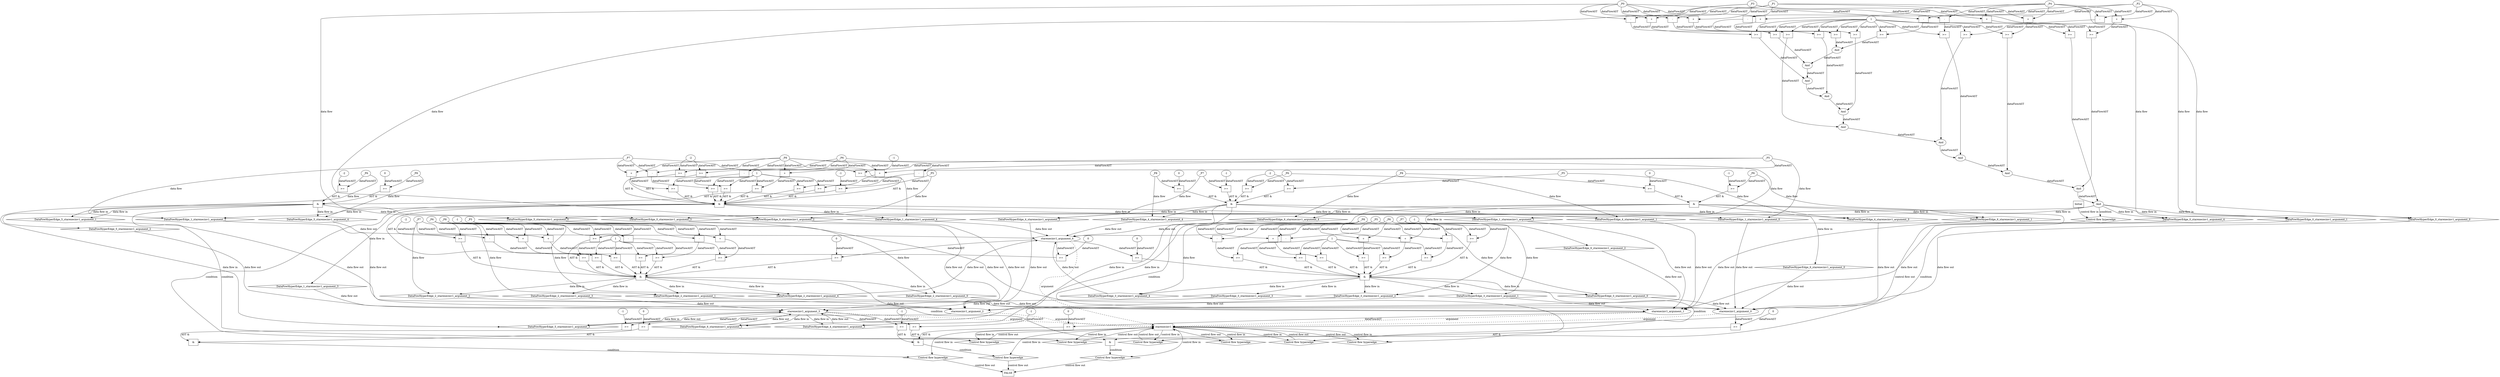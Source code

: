 digraph dag {
"starexecinv1" [label="starexecinv1" nodeName="starexecinv1" class=cfn  shape="rect"];
FALSE [label="FALSE" nodeName=FALSE class=cfn  shape="rect"];
Initial [label="Initial" nodeName=Initial class=cfn  shape="rect"];
ControlFowHyperEdge_0 [label="Control flow hyperedge" nodeName=ControlFowHyperEdge_0 class=controlFlowHyperEdge shape="diamond"];
"Initial" -> ControlFowHyperEdge_0 [label="control flow in"]
ControlFowHyperEdge_0 -> "starexecinv1" [label="control flow out"]
ControlFowHyperEdge_1 [label="Control flow hyperedge" nodeName=ControlFowHyperEdge_1 class=controlFlowHyperEdge shape="diamond"];
"starexecinv1" -> ControlFowHyperEdge_1 [label="control flow in"]
ControlFowHyperEdge_1 -> "starexecinv1" [label="control flow out"]
ControlFowHyperEdge_2 [label="Control flow hyperedge" nodeName=ControlFowHyperEdge_2 class=controlFlowHyperEdge shape="diamond"];
"starexecinv1" -> ControlFowHyperEdge_2 [label="control flow in"]
ControlFowHyperEdge_2 -> "starexecinv1" [label="control flow out"]
ControlFowHyperEdge_3 [label="Control flow hyperedge" nodeName=ControlFowHyperEdge_3 class=controlFlowHyperEdge shape="diamond"];
"starexecinv1" -> ControlFowHyperEdge_3 [label="control flow in"]
ControlFowHyperEdge_3 -> "starexecinv1" [label="control flow out"]
ControlFowHyperEdge_4 [label="Control flow hyperedge" nodeName=ControlFowHyperEdge_4 class=controlFlowHyperEdge shape="diamond"];
"starexecinv1" -> ControlFowHyperEdge_4 [label="control flow in"]
ControlFowHyperEdge_4 -> "starexecinv1" [label="control flow out"]
ControlFowHyperEdge_5 [label="Control flow hyperedge" nodeName=ControlFowHyperEdge_5 class=controlFlowHyperEdge shape="diamond"];
"starexecinv1" -> ControlFowHyperEdge_5 [label="control flow in"]
ControlFowHyperEdge_5 -> "starexecinv1" [label="control flow out"]
ControlFowHyperEdge_6 [label="Control flow hyperedge" nodeName=ControlFowHyperEdge_6 class=controlFlowHyperEdge shape="diamond"];
"starexecinv1" -> ControlFowHyperEdge_6 [label="control flow in"]
ControlFowHyperEdge_6 -> "starexecinv1" [label="control flow out"]
ControlFowHyperEdge_7 [label="Control flow hyperedge" nodeName=ControlFowHyperEdge_7 class=controlFlowHyperEdge shape="diamond"];
"starexecinv1" -> ControlFowHyperEdge_7 [label="control flow in"]
ControlFowHyperEdge_7 -> "FALSE" [label="control flow out"]
ControlFowHyperEdge_8 [label="Control flow hyperedge" nodeName=ControlFowHyperEdge_8 class=controlFlowHyperEdge shape="diamond"];
"starexecinv1" -> ControlFowHyperEdge_8 [label="control flow in"]
ControlFowHyperEdge_8 -> "FALSE" [label="control flow out"]
ControlFowHyperEdge_9 [label="Control flow hyperedge" nodeName=ControlFowHyperEdge_9 class=controlFlowHyperEdge shape="diamond"];
"starexecinv1" -> ControlFowHyperEdge_9 [label="control flow in"]
ControlFowHyperEdge_9 -> "FALSE" [label="control flow out"]
"starexecinv1_argument_0" [label="starexecinv1_argument_0" nodeName=argument0 class=argument  head="starexecinv1" shape="oval"];
"starexecinv1_argument_0" -> "starexecinv1"[label="argument" style="dashed"]
"starexecinv1_argument_1" [label="starexecinv1_argument_1" nodeName=argument1 class=argument  head="starexecinv1" shape="oval"];
"starexecinv1_argument_1" -> "starexecinv1"[label="argument" style="dashed"]
"starexecinv1_argument_2" [label="starexecinv1_argument_2" nodeName=argument2 class=argument  head="starexecinv1" shape="oval"];
"starexecinv1_argument_2" -> "starexecinv1"[label="argument" style="dashed"]
"starexecinv1_argument_3" [label="starexecinv1_argument_3" nodeName=argument3 class=argument  head="starexecinv1" shape="oval"];
"starexecinv1_argument_3" -> "starexecinv1"[label="argument" style="dashed"]
"starexecinv1_argument_4" [label="starexecinv1_argument_4" nodeName=argument4 class=argument  head="starexecinv1" shape="oval"];
"starexecinv1_argument_4" -> "starexecinv1"[label="argument" style="dashed"]

"xxxstarexecinv1___Initial_0xxxguard_0_node_0" [label="And" nodeName="xxxstarexecinv1___Initial_0xxxguard_0_node_0" class=Operator ];
"xxxstarexecinv1___Initial_0xxxguard_0_node_1" [label="And" nodeName="xxxstarexecinv1___Initial_0xxxguard_0_node_1" class=Operator ];
"xxxstarexecinv1___Initial_0xxxguard_0_node_2" [label="And" nodeName="xxxstarexecinv1___Initial_0xxxguard_0_node_2" class=Operator ];
"xxxstarexecinv1___Initial_0xxxguard_0_node_3" [label="And" nodeName="xxxstarexecinv1___Initial_0xxxguard_0_node_3" class=Operator ];
"xxxstarexecinv1___Initial_0xxxguard_0_node_4" [label="And" nodeName="xxxstarexecinv1___Initial_0xxxguard_0_node_4" class=Operator ];
"xxxstarexecinv1___Initial_0xxxguard_0_node_5" [label="And" nodeName="xxxstarexecinv1___Initial_0xxxguard_0_node_5" class=Operator ];
"xxxstarexecinv1___Initial_0xxxguard_0_node_6" [label="And" nodeName="xxxstarexecinv1___Initial_0xxxguard_0_node_6" class=Operator ];
"xxxstarexecinv1___Initial_0xxxguard_0_node_7" [label="And" nodeName="xxxstarexecinv1___Initial_0xxxguard_0_node_7" class=Operator ];
"xxxstarexecinv1___Initial_0xxxguard_0_node_8" [label="And" nodeName="xxxstarexecinv1___Initial_0xxxguard_0_node_8" class=Operator ];
"xxxstarexecinv1___Initial_0xxxguard_0_node_9" [label="And" nodeName="xxxstarexecinv1___Initial_0xxxguard_0_node_9" class=Operator ];
"xxxstarexecinv1___Initial_0xxxguard_0_node_10" [label="And" nodeName="xxxstarexecinv1___Initial_0xxxguard_0_node_10" class=Operator ];
"xxxstarexecinv1___Initial_0xxxguard_0_node_11" [label=">=" nodeName="xxxstarexecinv1___Initial_0xxxguard_0_node_11" class=Operator  shape="rect"];
"xxxstarexecinv1___Initial_0xxxguard_0_node_12" [label="-" nodeName="xxxstarexecinv1___Initial_0xxxguard_0_node_12" class= Operator shape="rect"];
"xxxstarexecinv1___Initial_0xxxguard_0_node_15" [label="1" nodeName="xxxstarexecinv1___Initial_0xxxguard_0_node_15" class=Literal ];
"xxxstarexecinv1___Initial_0xxxguard_0_node_16" [label=">=" nodeName="xxxstarexecinv1___Initial_0xxxguard_0_node_16" class=Operator  shape="rect"];
"xxxstarexecinv1___Initial_0xxxguard_0_node_17" [label="-" nodeName="xxxstarexecinv1___Initial_0xxxguard_0_node_17" class= Operator shape="rect"];
"xxxstarexecinv1___Initial_0xxxguard_0_node_21" [label=">=" nodeName="xxxstarexecinv1___Initial_0xxxguard_0_node_21" class=Operator  shape="rect"];
"xxxstarexecinv1___Initial_0xxxguard_0_node_22" [label="-" nodeName="xxxstarexecinv1___Initial_0xxxguard_0_node_22" class= Operator shape="rect"];
"xxxstarexecinv1___Initial_0xxxguard_0_node_26" [label=">=" nodeName="xxxstarexecinv1___Initial_0xxxguard_0_node_26" class=Operator  shape="rect"];
"xxxstarexecinv1___Initial_0xxxguard_0_node_27" [label="+" nodeName="xxxstarexecinv1___Initial_0xxxguard_0_node_27" class= Operator shape="rect"];
"xxxstarexecinv1___Initial_0xxxguard_0_node_31" [label=">=" nodeName="xxxstarexecinv1___Initial_0xxxguard_0_node_31" class=Operator  shape="rect"];
"xxxstarexecinv1___Initial_0xxxguard_0_node_32" [label="+" nodeName="xxxstarexecinv1___Initial_0xxxguard_0_node_32" class= Operator shape="rect"];
"xxxstarexecinv1___Initial_0xxxguard_0_node_36" [label=">=" nodeName="xxxstarexecinv1___Initial_0xxxguard_0_node_36" class=Operator  shape="rect"];
"xxxstarexecinv1___Initial_0xxxguard_0_node_37" [label="+" nodeName="xxxstarexecinv1___Initial_0xxxguard_0_node_37" class= Operator shape="rect"];
"xxxstarexecinv1___Initial_0xxxguard_0_node_41" [label=">=" nodeName="xxxstarexecinv1___Initial_0xxxguard_0_node_41" class=Operator  shape="rect"];
"xxxstarexecinv1___Initial_0xxxguard_0_node_42" [label="-" nodeName="xxxstarexecinv1___Initial_0xxxguard_0_node_42" class= Operator shape="rect"];
"xxxstarexecinv1___Initial_0xxxguard_0_node_46" [label=">=" nodeName="xxxstarexecinv1___Initial_0xxxguard_0_node_46" class=Operator  shape="rect"];
"xxxstarexecinv1___Initial_0xxxguard_0_node_47" [label="-" nodeName="xxxstarexecinv1___Initial_0xxxguard_0_node_47" class= Operator shape="rect"];
"xxxstarexecinv1___Initial_0xxxguard_0_node_51" [label=">=" nodeName="xxxstarexecinv1___Initial_0xxxguard_0_node_51" class=Operator  shape="rect"];
"xxxstarexecinv1___Initial_0xxxguard_0_node_52" [label="-" nodeName="xxxstarexecinv1___Initial_0xxxguard_0_node_52" class= Operator shape="rect"];
"xxxstarexecinv1___Initial_0xxxguard_0_node_56" [label=">=" nodeName="xxxstarexecinv1___Initial_0xxxguard_0_node_56" class=Operator  shape="rect"];
"xxxstarexecinv1___Initial_0xxxguard_0_node_57" [label="+" nodeName="xxxstarexecinv1___Initial_0xxxguard_0_node_57" class= Operator shape="rect"];
"xxxstarexecinv1___Initial_0xxxguard_0_node_61" [label=">=" nodeName="xxxstarexecinv1___Initial_0xxxguard_0_node_61" class=Operator  shape="rect"];
"xxxstarexecinv1___Initial_0xxxguard_0_node_62" [label="+" nodeName="xxxstarexecinv1___Initial_0xxxguard_0_node_62" class= Operator shape="rect"];
"xxxstarexecinv1___Initial_0xxxguard_0_node_66" [label=">=" nodeName="xxxstarexecinv1___Initial_0xxxguard_0_node_66" class=Operator  shape="rect"];
"xxxstarexecinv1___Initial_0xxxguard_0_node_67" [label="+" nodeName="xxxstarexecinv1___Initial_0xxxguard_0_node_67" class= Operator shape="rect"];
"xxxstarexecinv1___Initial_0xxxguard_0_node_1" -> "xxxstarexecinv1___Initial_0xxxguard_0_node_0"[label="dataFlowAST"]
"xxxstarexecinv1___Initial_0xxxguard_0_node_66" -> "xxxstarexecinv1___Initial_0xxxguard_0_node_0"[label="dataFlowAST"]
"xxxstarexecinv1___Initial_0xxxguard_0_node_2" -> "xxxstarexecinv1___Initial_0xxxguard_0_node_1"[label="dataFlowAST"]
"xxxstarexecinv1___Initial_0xxxguard_0_node_61" -> "xxxstarexecinv1___Initial_0xxxguard_0_node_1"[label="dataFlowAST"]
"xxxstarexecinv1___Initial_0xxxguard_0_node_3" -> "xxxstarexecinv1___Initial_0xxxguard_0_node_2"[label="dataFlowAST"]
"xxxstarexecinv1___Initial_0xxxguard_0_node_56" -> "xxxstarexecinv1___Initial_0xxxguard_0_node_2"[label="dataFlowAST"]
"xxxstarexecinv1___Initial_0xxxguard_0_node_4" -> "xxxstarexecinv1___Initial_0xxxguard_0_node_3"[label="dataFlowAST"]
"xxxstarexecinv1___Initial_0xxxguard_0_node_51" -> "xxxstarexecinv1___Initial_0xxxguard_0_node_3"[label="dataFlowAST"]
"xxxstarexecinv1___Initial_0xxxguard_0_node_5" -> "xxxstarexecinv1___Initial_0xxxguard_0_node_4"[label="dataFlowAST"]
"xxxstarexecinv1___Initial_0xxxguard_0_node_46" -> "xxxstarexecinv1___Initial_0xxxguard_0_node_4"[label="dataFlowAST"]
"xxxstarexecinv1___Initial_0xxxguard_0_node_6" -> "xxxstarexecinv1___Initial_0xxxguard_0_node_5"[label="dataFlowAST"]
"xxxstarexecinv1___Initial_0xxxguard_0_node_41" -> "xxxstarexecinv1___Initial_0xxxguard_0_node_5"[label="dataFlowAST"]
"xxxstarexecinv1___Initial_0xxxguard_0_node_7" -> "xxxstarexecinv1___Initial_0xxxguard_0_node_6"[label="dataFlowAST"]
"xxxstarexecinv1___Initial_0xxxguard_0_node_36" -> "xxxstarexecinv1___Initial_0xxxguard_0_node_6"[label="dataFlowAST"]
"xxxstarexecinv1___Initial_0xxxguard_0_node_8" -> "xxxstarexecinv1___Initial_0xxxguard_0_node_7"[label="dataFlowAST"]
"xxxstarexecinv1___Initial_0xxxguard_0_node_31" -> "xxxstarexecinv1___Initial_0xxxguard_0_node_7"[label="dataFlowAST"]
"xxxstarexecinv1___Initial_0xxxguard_0_node_9" -> "xxxstarexecinv1___Initial_0xxxguard_0_node_8"[label="dataFlowAST"]
"xxxstarexecinv1___Initial_0xxxguard_0_node_26" -> "xxxstarexecinv1___Initial_0xxxguard_0_node_8"[label="dataFlowAST"]
"xxxstarexecinv1___Initial_0xxxguard_0_node_10" -> "xxxstarexecinv1___Initial_0xxxguard_0_node_9"[label="dataFlowAST"]
"xxxstarexecinv1___Initial_0xxxguard_0_node_21" -> "xxxstarexecinv1___Initial_0xxxguard_0_node_9"[label="dataFlowAST"]
"xxxstarexecinv1___Initial_0xxxguard_0_node_11" -> "xxxstarexecinv1___Initial_0xxxguard_0_node_10"[label="dataFlowAST"]
"xxxstarexecinv1___Initial_0xxxguard_0_node_16" -> "xxxstarexecinv1___Initial_0xxxguard_0_node_10"[label="dataFlowAST"]
"xxxstarexecinv1___Initial_0xxxguard_0_node_12" -> "xxxstarexecinv1___Initial_0xxxguard_0_node_11"[label="dataFlowAST"]
"xxxstarexecinv1___Initial_0xxxguard_0_node_15" -> "xxxstarexecinv1___Initial_0xxxguard_0_node_11"[label="dataFlowAST"]
"xxxstarexecinv1___Initial_0xxxdataFlow4_node_0" -> "xxxstarexecinv1___Initial_0xxxguard_0_node_12"[label="dataFlowAST"]
"xxxstarexecinv1___Initial_0xxxdataFlow_0_node_0" -> "xxxstarexecinv1___Initial_0xxxguard_0_node_12"[label="dataFlowAST"]
"xxxstarexecinv1___Initial_0xxxguard_0_node_17" -> "xxxstarexecinv1___Initial_0xxxguard_0_node_16"[label="dataFlowAST"]
"xxxstarexecinv1___Initial_0xxxguard_0_node_15" -> "xxxstarexecinv1___Initial_0xxxguard_0_node_16"[label="dataFlowAST"]
"xxxstarexecinv1___Initial_0xxxdataFlow4_node_0" -> "xxxstarexecinv1___Initial_0xxxguard_0_node_17"[label="dataFlowAST"]
"xxxstarexecinv1___Initial_0xxxdataFlow1_node_0" -> "xxxstarexecinv1___Initial_0xxxguard_0_node_17"[label="dataFlowAST"]
"xxxstarexecinv1___Initial_0xxxguard_0_node_22" -> "xxxstarexecinv1___Initial_0xxxguard_0_node_21"[label="dataFlowAST"]
"xxxstarexecinv1___Initial_0xxxguard_0_node_15" -> "xxxstarexecinv1___Initial_0xxxguard_0_node_21"[label="dataFlowAST"]
"xxxstarexecinv1___Initial_0xxxdataFlow4_node_0" -> "xxxstarexecinv1___Initial_0xxxguard_0_node_22"[label="dataFlowAST"]
"xxxstarexecinv1___Initial_0xxxdataFlow2_node_0" -> "xxxstarexecinv1___Initial_0xxxguard_0_node_22"[label="dataFlowAST"]
"xxxstarexecinv1___Initial_0xxxguard_0_node_27" -> "xxxstarexecinv1___Initial_0xxxguard_0_node_26"[label="dataFlowAST"]
"xxxstarexecinv1___Initial_0xxxguard_0_node_15" -> "xxxstarexecinv1___Initial_0xxxguard_0_node_26"[label="dataFlowAST"]
"xxxstarexecinv1___Initial_0xxxdataFlow4_node_0" -> "xxxstarexecinv1___Initial_0xxxguard_0_node_27"[label="dataFlowAST"]
"xxxstarexecinv1___Initial_0xxxdataFlow_0_node_0" -> "xxxstarexecinv1___Initial_0xxxguard_0_node_27"[label="dataFlowAST"]
"xxxstarexecinv1___Initial_0xxxguard_0_node_32" -> "xxxstarexecinv1___Initial_0xxxguard_0_node_31"[label="dataFlowAST"]
"xxxstarexecinv1___Initial_0xxxguard_0_node_15" -> "xxxstarexecinv1___Initial_0xxxguard_0_node_31"[label="dataFlowAST"]
"xxxstarexecinv1___Initial_0xxxdataFlow4_node_0" -> "xxxstarexecinv1___Initial_0xxxguard_0_node_32"[label="dataFlowAST"]
"xxxstarexecinv1___Initial_0xxxdataFlow1_node_0" -> "xxxstarexecinv1___Initial_0xxxguard_0_node_32"[label="dataFlowAST"]
"xxxstarexecinv1___Initial_0xxxguard_0_node_37" -> "xxxstarexecinv1___Initial_0xxxguard_0_node_36"[label="dataFlowAST"]
"xxxstarexecinv1___Initial_0xxxguard_0_node_15" -> "xxxstarexecinv1___Initial_0xxxguard_0_node_36"[label="dataFlowAST"]
"xxxstarexecinv1___Initial_0xxxdataFlow4_node_0" -> "xxxstarexecinv1___Initial_0xxxguard_0_node_37"[label="dataFlowAST"]
"xxxstarexecinv1___Initial_0xxxdataFlow2_node_0" -> "xxxstarexecinv1___Initial_0xxxguard_0_node_37"[label="dataFlowAST"]
"xxxstarexecinv1___Initial_0xxxguard_0_node_42" -> "xxxstarexecinv1___Initial_0xxxguard_0_node_41"[label="dataFlowAST"]
"xxxstarexecinv1___Initial_0xxxguard_0_node_15" -> "xxxstarexecinv1___Initial_0xxxguard_0_node_41"[label="dataFlowAST"]
"xxxstarexecinv1___Initial_0xxxdataFlow3_node_0" -> "xxxstarexecinv1___Initial_0xxxguard_0_node_42"[label="dataFlowAST"]
"xxxstarexecinv1___Initial_0xxxdataFlow_0_node_0" -> "xxxstarexecinv1___Initial_0xxxguard_0_node_42"[label="dataFlowAST"]
"xxxstarexecinv1___Initial_0xxxguard_0_node_47" -> "xxxstarexecinv1___Initial_0xxxguard_0_node_46"[label="dataFlowAST"]
"xxxstarexecinv1___Initial_0xxxguard_0_node_15" -> "xxxstarexecinv1___Initial_0xxxguard_0_node_46"[label="dataFlowAST"]
"xxxstarexecinv1___Initial_0xxxdataFlow3_node_0" -> "xxxstarexecinv1___Initial_0xxxguard_0_node_47"[label="dataFlowAST"]
"xxxstarexecinv1___Initial_0xxxdataFlow1_node_0" -> "xxxstarexecinv1___Initial_0xxxguard_0_node_47"[label="dataFlowAST"]
"xxxstarexecinv1___Initial_0xxxguard_0_node_52" -> "xxxstarexecinv1___Initial_0xxxguard_0_node_51"[label="dataFlowAST"]
"xxxstarexecinv1___Initial_0xxxguard_0_node_15" -> "xxxstarexecinv1___Initial_0xxxguard_0_node_51"[label="dataFlowAST"]
"xxxstarexecinv1___Initial_0xxxdataFlow3_node_0" -> "xxxstarexecinv1___Initial_0xxxguard_0_node_52"[label="dataFlowAST"]
"xxxstarexecinv1___Initial_0xxxdataFlow2_node_0" -> "xxxstarexecinv1___Initial_0xxxguard_0_node_52"[label="dataFlowAST"]
"xxxstarexecinv1___Initial_0xxxguard_0_node_57" -> "xxxstarexecinv1___Initial_0xxxguard_0_node_56"[label="dataFlowAST"]
"xxxstarexecinv1___Initial_0xxxguard_0_node_15" -> "xxxstarexecinv1___Initial_0xxxguard_0_node_56"[label="dataFlowAST"]
"xxxstarexecinv1___Initial_0xxxdataFlow3_node_0" -> "xxxstarexecinv1___Initial_0xxxguard_0_node_57"[label="dataFlowAST"]
"xxxstarexecinv1___Initial_0xxxdataFlow_0_node_0" -> "xxxstarexecinv1___Initial_0xxxguard_0_node_57"[label="dataFlowAST"]
"xxxstarexecinv1___Initial_0xxxguard_0_node_62" -> "xxxstarexecinv1___Initial_0xxxguard_0_node_61"[label="dataFlowAST"]
"xxxstarexecinv1___Initial_0xxxguard_0_node_15" -> "xxxstarexecinv1___Initial_0xxxguard_0_node_61"[label="dataFlowAST"]
"xxxstarexecinv1___Initial_0xxxdataFlow3_node_0" -> "xxxstarexecinv1___Initial_0xxxguard_0_node_62"[label="dataFlowAST"]
"xxxstarexecinv1___Initial_0xxxdataFlow1_node_0" -> "xxxstarexecinv1___Initial_0xxxguard_0_node_62"[label="dataFlowAST"]
"xxxstarexecinv1___Initial_0xxxguard_0_node_67" -> "xxxstarexecinv1___Initial_0xxxguard_0_node_66"[label="dataFlowAST"]
"xxxstarexecinv1___Initial_0xxxguard_0_node_15" -> "xxxstarexecinv1___Initial_0xxxguard_0_node_66"[label="dataFlowAST"]
"xxxstarexecinv1___Initial_0xxxdataFlow3_node_0" -> "xxxstarexecinv1___Initial_0xxxguard_0_node_67"[label="dataFlowAST"]
"xxxstarexecinv1___Initial_0xxxdataFlow2_node_0" -> "xxxstarexecinv1___Initial_0xxxguard_0_node_67"[label="dataFlowAST"]

"xxxstarexecinv1___Initial_0xxxguard_0_node_0" -> "ControlFowHyperEdge_0" [label="condition"];
"xxxstarexecinv1___Initial_0xxxdataFlow_0_node_0" [label="_P1" nodeName="xxxstarexecinv1___Initial_0xxxdataFlow_0_node_0" class=Constant ];

"xxxstarexecinv1___Initial_0xxxdataFlow_0_node_0" -> "DataFowHyperEdge_0_starexecinv1_argument_0" [label="data flow"];
"xxxstarexecinv1___Initial_0xxxdataFlow1_node_0" [label="_P2" nodeName="xxxstarexecinv1___Initial_0xxxdataFlow1_node_0" class=Constant ];

"xxxstarexecinv1___Initial_0xxxdataFlow1_node_0" -> "DataFowHyperEdge_0_starexecinv1_argument_1" [label="data flow"];
"xxxstarexecinv1___Initial_0xxxdataFlow2_node_0" [label="_P3" nodeName="xxxstarexecinv1___Initial_0xxxdataFlow2_node_0" class=Constant ];

"xxxstarexecinv1___Initial_0xxxdataFlow2_node_0" -> "DataFowHyperEdge_0_starexecinv1_argument_2" [label="data flow"];
"xxxstarexecinv1___Initial_0xxxdataFlow3_node_0" [label="_P4" nodeName="xxxstarexecinv1___Initial_0xxxdataFlow3_node_0" class=Constant ];

"xxxstarexecinv1___Initial_0xxxdataFlow3_node_0" -> "DataFowHyperEdge_0_starexecinv1_argument_4" [label="data flow"];
"xxxstarexecinv1___Initial_0xxxdataFlow4_node_0" [label="_P0" nodeName="xxxstarexecinv1___Initial_0xxxdataFlow4_node_0" class=Constant ];

"xxxstarexecinv1___Initial_0xxxdataFlow4_node_0" -> "DataFowHyperEdge_0_starexecinv1_argument_3" [label="data flow"];
"xxxstarexecinv1___starexecinv1_1xxx_and" [label="&" nodeName="xxxstarexecinv1___starexecinv1_1xxx_and" class=Operator shape="rect"];
"xxxstarexecinv1___starexecinv1_1xxxguard8_node_0" [label=">=" nodeName="xxxstarexecinv1___starexecinv1_1xxxguard8_node_0" class=Operator  shape="rect"];
"xxxstarexecinv1___starexecinv1_1xxxguard8_node_1" [label="+" nodeName="xxxstarexecinv1___starexecinv1_1xxxguard8_node_1" class= Operator shape="rect"];
"xxxstarexecinv1___starexecinv1_1xxxguard8_node_1" -> "xxxstarexecinv1___starexecinv1_1xxxguard8_node_0"[label="dataFlowAST"]
"xxxstarexecinv1___starexecinv1_1xxxguard1_node_4" -> "xxxstarexecinv1___starexecinv1_1xxxguard8_node_0"[label="dataFlowAST"]
"xxxstarexecinv1___starexecinv1_1xxxdataFlow3_node_0" -> "xxxstarexecinv1___starexecinv1_1xxxguard8_node_1"[label="dataFlowAST"]
"xxxstarexecinv1___starexecinv1_1xxxdataFlow2_node_0" -> "xxxstarexecinv1___starexecinv1_1xxxguard8_node_1"[label="dataFlowAST"]

"xxxstarexecinv1___starexecinv1_1xxxguard8_node_0" -> "xxxstarexecinv1___starexecinv1_1xxx_and" [label="AST &"];
"xxxstarexecinv1___starexecinv1_1xxxguard6_node_0" [label=">=" nodeName="xxxstarexecinv1___starexecinv1_1xxxguard6_node_0" class=Operator  shape="rect"];
"xxxstarexecinv1___starexecinv1_1xxxguard4_node_1" -> "xxxstarexecinv1___starexecinv1_1xxxguard6_node_0"[label="dataFlowAST"]
"xxxstarexecinv1___starexecinv1_1xxxdataFlow1_node_0" -> "xxxstarexecinv1___starexecinv1_1xxxguard6_node_0"[label="dataFlowAST"]

"xxxstarexecinv1___starexecinv1_1xxxguard6_node_0" -> "xxxstarexecinv1___starexecinv1_1xxx_and" [label="AST &"];
"xxxstarexecinv1___starexecinv1_1xxxguard_0_node_0" [label=">=" nodeName="xxxstarexecinv1___starexecinv1_1xxxguard_0_node_0" class=Operator  shape="rect"];
"xxxstarexecinv1___starexecinv1_1xxxguard_0_node_2" [label="-1" nodeName="xxxstarexecinv1___starexecinv1_1xxxguard_0_node_2" class=Literal ];
"xxxstarexecinv1___starexecinv1_1xxxdataFlow2_node_0" -> "xxxstarexecinv1___starexecinv1_1xxxguard_0_node_0"[label="dataFlowAST"]
"xxxstarexecinv1___starexecinv1_1xxxguard_0_node_2" -> "xxxstarexecinv1___starexecinv1_1xxxguard_0_node_0"[label="dataFlowAST"]

"xxxstarexecinv1___starexecinv1_1xxxguard_0_node_0" -> "xxxstarexecinv1___starexecinv1_1xxx_and" [label="AST &"];
"xxxstarexecinv1___starexecinv1_1xxxguard1_node_0" [label=">=" nodeName="xxxstarexecinv1___starexecinv1_1xxxguard1_node_0" class=Operator  shape="rect"];
"xxxstarexecinv1___starexecinv1_1xxxguard1_node_1" [label="+" nodeName="xxxstarexecinv1___starexecinv1_1xxxguard1_node_1" class= Operator shape="rect"];
"xxxstarexecinv1___starexecinv1_1xxxguard1_node_4" [label="1" nodeName="xxxstarexecinv1___starexecinv1_1xxxguard1_node_4" class=Literal ];
"xxxstarexecinv1___starexecinv1_1xxxguard1_node_1" -> "xxxstarexecinv1___starexecinv1_1xxxguard1_node_0"[label="dataFlowAST"]
"xxxstarexecinv1___starexecinv1_1xxxguard1_node_4" -> "xxxstarexecinv1___starexecinv1_1xxxguard1_node_0"[label="dataFlowAST"]
"xxxstarexecinv1___starexecinv1_1xxxdataFlow3_node_0" -> "xxxstarexecinv1___starexecinv1_1xxxguard1_node_1"[label="dataFlowAST"]
"xxxstarexecinv1___starexecinv1_1xxxdataFlow_0_node_0" -> "xxxstarexecinv1___starexecinv1_1xxxguard1_node_1"[label="dataFlowAST"]

"xxxstarexecinv1___starexecinv1_1xxxguard1_node_0" -> "xxxstarexecinv1___starexecinv1_1xxx_and" [label="AST &"];
"xxxstarexecinv1___starexecinv1_1xxxguard5_node_0" [label=">=" nodeName="xxxstarexecinv1___starexecinv1_1xxxguard5_node_0" class=Operator  shape="rect"];
"xxxstarexecinv1___starexecinv1_1xxxguard5_node_1" [label="0" nodeName="xxxstarexecinv1___starexecinv1_1xxxguard5_node_1" class=Literal ];
"xxxstarexecinv1___starexecinv1_1xxxguard5_node_1" -> "xxxstarexecinv1___starexecinv1_1xxxguard5_node_0"[label="dataFlowAST"]
"starexecinv1_argument_4" -> "xxxstarexecinv1___starexecinv1_1xxxguard5_node_0"[label="dataFlowAST"]

"xxxstarexecinv1___starexecinv1_1xxxguard5_node_0" -> "xxxstarexecinv1___starexecinv1_1xxx_and" [label="AST &"];
"xxxstarexecinv1___starexecinv1_1xxxguard9_node_0" [label=">=" nodeName="xxxstarexecinv1___starexecinv1_1xxxguard9_node_0" class=Operator  shape="rect"];
"xxxstarexecinv1___starexecinv1_1xxxguard9_node_1" [label="+" nodeName="xxxstarexecinv1___starexecinv1_1xxxguard9_node_1" class= Operator shape="rect"];
"xxxstarexecinv1___starexecinv1_1xxxguard9_node_1" -> "xxxstarexecinv1___starexecinv1_1xxxguard9_node_0"[label="dataFlowAST"]
"xxxstarexecinv1___starexecinv1_1xxxguard1_node_4" -> "xxxstarexecinv1___starexecinv1_1xxxguard9_node_0"[label="dataFlowAST"]
"xxxstarexecinv1___starexecinv1_1xxxdataFlow3_node_0" -> "xxxstarexecinv1___starexecinv1_1xxxguard9_node_1"[label="dataFlowAST"]
"xxxstarexecinv1___starexecinv1_1xxxdataFlow1_node_0" -> "xxxstarexecinv1___starexecinv1_1xxxguard9_node_1"[label="dataFlowAST"]

"xxxstarexecinv1___starexecinv1_1xxxguard9_node_0" -> "xxxstarexecinv1___starexecinv1_1xxx_and" [label="AST &"];
"xxxstarexecinv1___starexecinv1_1xxxguard2_node_0" [label=">=" nodeName="xxxstarexecinv1___starexecinv1_1xxxguard2_node_0" class=Operator  shape="rect"];
"xxxstarexecinv1___starexecinv1_1xxxguard2_node_1" [label="-" nodeName="xxxstarexecinv1___starexecinv1_1xxxguard2_node_1" class= Operator shape="rect"];
"xxxstarexecinv1___starexecinv1_1xxxguard2_node_1" -> "xxxstarexecinv1___starexecinv1_1xxxguard2_node_0"[label="dataFlowAST"]
"xxxstarexecinv1___starexecinv1_1xxxguard1_node_4" -> "xxxstarexecinv1___starexecinv1_1xxxguard2_node_0"[label="dataFlowAST"]
"xxxstarexecinv1___starexecinv1_1xxxdataFlow3_node_0" -> "xxxstarexecinv1___starexecinv1_1xxxguard2_node_1"[label="dataFlowAST"]
"xxxstarexecinv1___starexecinv1_1xxxdataFlow2_node_0" -> "xxxstarexecinv1___starexecinv1_1xxxguard2_node_1"[label="dataFlowAST"]

"xxxstarexecinv1___starexecinv1_1xxxguard2_node_0" -> "xxxstarexecinv1___starexecinv1_1xxx_and" [label="AST &"];
"xxxstarexecinv1___starexecinv1_1xxxguard7_node_0" [label=">=" nodeName="xxxstarexecinv1___starexecinv1_1xxxguard7_node_0" class=Operator  shape="rect"];
"xxxstarexecinv1___starexecinv1_1xxxguard7_node_1" [label="-" nodeName="xxxstarexecinv1___starexecinv1_1xxxguard7_node_1" class= Operator shape="rect"];
"xxxstarexecinv1___starexecinv1_1xxxguard7_node_1" -> "xxxstarexecinv1___starexecinv1_1xxxguard7_node_0"[label="dataFlowAST"]
"xxxstarexecinv1___starexecinv1_1xxxguard1_node_4" -> "xxxstarexecinv1___starexecinv1_1xxxguard7_node_0"[label="dataFlowAST"]
"xxxstarexecinv1___starexecinv1_1xxxdataFlow3_node_0" -> "xxxstarexecinv1___starexecinv1_1xxxguard7_node_1"[label="dataFlowAST"]
"xxxstarexecinv1___starexecinv1_1xxxdataFlow1_node_0" -> "xxxstarexecinv1___starexecinv1_1xxxguard7_node_1"[label="dataFlowAST"]

"xxxstarexecinv1___starexecinv1_1xxxguard7_node_0" -> "xxxstarexecinv1___starexecinv1_1xxx_and" [label="AST &"];
"xxxstarexecinv1___starexecinv1_1xxxguard4_node_0" [label=">=" nodeName="xxxstarexecinv1___starexecinv1_1xxxguard4_node_0" class=Operator  shape="rect"];
"xxxstarexecinv1___starexecinv1_1xxxguard4_node_1" [label="-2" nodeName="xxxstarexecinv1___starexecinv1_1xxxguard4_node_1" class=Literal ];
"xxxstarexecinv1___starexecinv1_1xxxguard4_node_1" -> "xxxstarexecinv1___starexecinv1_1xxxguard4_node_0"[label="dataFlowAST"]
"xxxstarexecinv1___starexecinv1_1xxxdataFlow_0_node_0" -> "xxxstarexecinv1___starexecinv1_1xxxguard4_node_0"[label="dataFlowAST"]

"xxxstarexecinv1___starexecinv1_1xxxguard4_node_0" -> "xxxstarexecinv1___starexecinv1_1xxx_and" [label="AST &"];
"xxxstarexecinv1___starexecinv1_1xxxguard3_node_0" [label=">=" nodeName="xxxstarexecinv1___starexecinv1_1xxxguard3_node_0" class=Operator  shape="rect"];
"xxxstarexecinv1___starexecinv1_1xxxguard3_node_1" [label="-" nodeName="xxxstarexecinv1___starexecinv1_1xxxguard3_node_1" class= Operator shape="rect"];
"xxxstarexecinv1___starexecinv1_1xxxguard3_node_1" -> "xxxstarexecinv1___starexecinv1_1xxxguard3_node_0"[label="dataFlowAST"]
"xxxstarexecinv1___starexecinv1_1xxxguard1_node_4" -> "xxxstarexecinv1___starexecinv1_1xxxguard3_node_0"[label="dataFlowAST"]
"xxxstarexecinv1___starexecinv1_1xxxdataFlow3_node_0" -> "xxxstarexecinv1___starexecinv1_1xxxguard3_node_1"[label="dataFlowAST"]
"xxxstarexecinv1___starexecinv1_1xxxdataFlow_0_node_0" -> "xxxstarexecinv1___starexecinv1_1xxxguard3_node_1"[label="dataFlowAST"]

"xxxstarexecinv1___starexecinv1_1xxxguard3_node_0" -> "xxxstarexecinv1___starexecinv1_1xxx_and" [label="AST &"];
"xxxstarexecinv1___starexecinv1_1xxx_and" -> "ControlFowHyperEdge_1" [label="condition"];
"xxxstarexecinv1___starexecinv1_1xxxdataFlow_0_node_0" [label="_P5" nodeName="xxxstarexecinv1___starexecinv1_1xxxdataFlow_0_node_0" class=Constant ];

"xxxstarexecinv1___starexecinv1_1xxxdataFlow_0_node_0" -> "DataFowHyperEdge_1_starexecinv1_argument_0" [label="data flow"];
"xxxstarexecinv1___starexecinv1_1xxxdataFlow1_node_0" [label="_P6" nodeName="xxxstarexecinv1___starexecinv1_1xxxdataFlow1_node_0" class=Constant ];

"xxxstarexecinv1___starexecinv1_1xxxdataFlow1_node_0" -> "DataFowHyperEdge_1_starexecinv1_argument_1" [label="data flow"];
"xxxstarexecinv1___starexecinv1_1xxxdataFlow2_node_0" [label="_P7" nodeName="xxxstarexecinv1___starexecinv1_1xxxdataFlow2_node_0" class=Constant ];

"xxxstarexecinv1___starexecinv1_1xxxdataFlow2_node_0" -> "DataFowHyperEdge_1_starexecinv1_argument_2" [label="data flow"];
"xxxstarexecinv1___starexecinv1_1xxxdataFlow3_node_0" [label="_P8" nodeName="xxxstarexecinv1___starexecinv1_1xxxdataFlow3_node_0" class=Constant ];

"xxxstarexecinv1___starexecinv1_1xxxdataFlow3_node_0" -> "DataFowHyperEdge_1_starexecinv1_argument_4" [label="data flow"];
"xxxstarexecinv1___starexecinv1_2xxx_and" [label="&" nodeName="xxxstarexecinv1___starexecinv1_2xxx_and" class=Operator shape="rect"];
"xxxstarexecinv1___starexecinv1_2xxxguard6_node_0" [label=">=" nodeName="xxxstarexecinv1___starexecinv1_2xxxguard6_node_0" class=Operator  shape="rect"];
"xxxstarexecinv1___starexecinv1_2xxxguard6_node_1" [label="-" nodeName="xxxstarexecinv1___starexecinv1_2xxxguard6_node_1" class= Operator shape="rect"];
"xxxstarexecinv1___starexecinv1_2xxxguard6_node_1" -> "xxxstarexecinv1___starexecinv1_2xxxguard6_node_0"[label="dataFlowAST"]
"xxxstarexecinv1___starexecinv1_2xxxguard_0_node_4" -> "xxxstarexecinv1___starexecinv1_2xxxguard6_node_0"[label="dataFlowAST"]
"xxxstarexecinv1___starexecinv1_2xxxdataFlow3_node_0" -> "xxxstarexecinv1___starexecinv1_2xxxguard6_node_1"[label="dataFlowAST"]
"xxxstarexecinv1___starexecinv1_2xxxdataFlow1_node_0" -> "xxxstarexecinv1___starexecinv1_2xxxguard6_node_1"[label="dataFlowAST"]

"xxxstarexecinv1___starexecinv1_2xxxguard6_node_0" -> "xxxstarexecinv1___starexecinv1_2xxx_and" [label="AST &"];
"xxxstarexecinv1___starexecinv1_2xxxguard8_node_0" [label=">=" nodeName="xxxstarexecinv1___starexecinv1_2xxxguard8_node_0" class=Operator  shape="rect"];
"xxxstarexecinv1___starexecinv1_2xxxguard8_node_1" [label="+" nodeName="xxxstarexecinv1___starexecinv1_2xxxguard8_node_1" class= Operator shape="rect"];
"xxxstarexecinv1___starexecinv1_2xxxguard8_node_1" -> "xxxstarexecinv1___starexecinv1_2xxxguard8_node_0"[label="dataFlowAST"]
"xxxstarexecinv1___starexecinv1_2xxxguard_0_node_4" -> "xxxstarexecinv1___starexecinv1_2xxxguard8_node_0"[label="dataFlowAST"]
"xxxstarexecinv1___starexecinv1_2xxxdataFlow3_node_0" -> "xxxstarexecinv1___starexecinv1_2xxxguard8_node_1"[label="dataFlowAST"]
"xxxstarexecinv1___starexecinv1_2xxxdataFlow1_node_0" -> "xxxstarexecinv1___starexecinv1_2xxxguard8_node_1"[label="dataFlowAST"]

"xxxstarexecinv1___starexecinv1_2xxxguard8_node_0" -> "xxxstarexecinv1___starexecinv1_2xxx_and" [label="AST &"];
"xxxstarexecinv1___starexecinv1_2xxxguard3_node_0" [label=">=" nodeName="xxxstarexecinv1___starexecinv1_2xxxguard3_node_0" class=Operator  shape="rect"];
"xxxstarexecinv1___starexecinv1_2xxxguard3_node_2" [label="-1" nodeName="xxxstarexecinv1___starexecinv1_2xxxguard3_node_2" class=Literal ];
"xxxstarexecinv1___starexecinv1_2xxxdataFlow_0_node_0" -> "xxxstarexecinv1___starexecinv1_2xxxguard3_node_0"[label="dataFlowAST"]
"xxxstarexecinv1___starexecinv1_2xxxguard3_node_2" -> "xxxstarexecinv1___starexecinv1_2xxxguard3_node_0"[label="dataFlowAST"]

"xxxstarexecinv1___starexecinv1_2xxxguard3_node_0" -> "xxxstarexecinv1___starexecinv1_2xxx_and" [label="AST &"];
"xxxstarexecinv1___starexecinv1_2xxxguard5_node_0" [label=">=" nodeName="xxxstarexecinv1___starexecinv1_2xxxguard5_node_0" class=Operator  shape="rect"];
"xxxstarexecinv1___starexecinv1_2xxxguard5_node_1" [label="-2" nodeName="xxxstarexecinv1___starexecinv1_2xxxguard5_node_1" class=Literal ];
"xxxstarexecinv1___starexecinv1_2xxxguard5_node_1" -> "xxxstarexecinv1___starexecinv1_2xxxguard5_node_0"[label="dataFlowAST"]
"xxxstarexecinv1___starexecinv1_2xxxdataFlow1_node_0" -> "xxxstarexecinv1___starexecinv1_2xxxguard5_node_0"[label="dataFlowAST"]

"xxxstarexecinv1___starexecinv1_2xxxguard5_node_0" -> "xxxstarexecinv1___starexecinv1_2xxx_and" [label="AST &"];
"xxxstarexecinv1___starexecinv1_2xxxguard4_node_0" [label=">=" nodeName="xxxstarexecinv1___starexecinv1_2xxxguard4_node_0" class=Operator  shape="rect"];
"xxxstarexecinv1___starexecinv1_2xxxguard4_node_1" [label="0" nodeName="xxxstarexecinv1___starexecinv1_2xxxguard4_node_1" class=Literal ];
"xxxstarexecinv1___starexecinv1_2xxxguard4_node_1" -> "xxxstarexecinv1___starexecinv1_2xxxguard4_node_0"[label="dataFlowAST"]
"starexecinv1_argument_4" -> "xxxstarexecinv1___starexecinv1_2xxxguard4_node_0"[label="dataFlowAST"]

"xxxstarexecinv1___starexecinv1_2xxxguard4_node_0" -> "xxxstarexecinv1___starexecinv1_2xxx_and" [label="AST &"];
"xxxstarexecinv1___starexecinv1_2xxxguard_0_node_0" [label=">=" nodeName="xxxstarexecinv1___starexecinv1_2xxxguard_0_node_0" class=Operator  shape="rect"];
"xxxstarexecinv1___starexecinv1_2xxxguard_0_node_1" [label="+" nodeName="xxxstarexecinv1___starexecinv1_2xxxguard_0_node_1" class= Operator shape="rect"];
"xxxstarexecinv1___starexecinv1_2xxxguard_0_node_4" [label="1" nodeName="xxxstarexecinv1___starexecinv1_2xxxguard_0_node_4" class=Literal ];
"xxxstarexecinv1___starexecinv1_2xxxguard_0_node_1" -> "xxxstarexecinv1___starexecinv1_2xxxguard_0_node_0"[label="dataFlowAST"]
"xxxstarexecinv1___starexecinv1_2xxxguard_0_node_4" -> "xxxstarexecinv1___starexecinv1_2xxxguard_0_node_0"[label="dataFlowAST"]
"xxxstarexecinv1___starexecinv1_2xxxdataFlow3_node_0" -> "xxxstarexecinv1___starexecinv1_2xxxguard_0_node_1"[label="dataFlowAST"]
"xxxstarexecinv1___starexecinv1_2xxxdataFlow_0_node_0" -> "xxxstarexecinv1___starexecinv1_2xxxguard_0_node_1"[label="dataFlowAST"]

"xxxstarexecinv1___starexecinv1_2xxxguard_0_node_0" -> "xxxstarexecinv1___starexecinv1_2xxx_and" [label="AST &"];
"xxxstarexecinv1___starexecinv1_2xxxguard1_node_0" [label=">=" nodeName="xxxstarexecinv1___starexecinv1_2xxxguard1_node_0" class=Operator  shape="rect"];
"xxxstarexecinv1___starexecinv1_2xxxguard1_node_1" [label="-" nodeName="xxxstarexecinv1___starexecinv1_2xxxguard1_node_1" class= Operator shape="rect"];
"xxxstarexecinv1___starexecinv1_2xxxguard1_node_1" -> "xxxstarexecinv1___starexecinv1_2xxxguard1_node_0"[label="dataFlowAST"]
"xxxstarexecinv1___starexecinv1_2xxxguard_0_node_4" -> "xxxstarexecinv1___starexecinv1_2xxxguard1_node_0"[label="dataFlowAST"]
"xxxstarexecinv1___starexecinv1_2xxxdataFlow3_node_0" -> "xxxstarexecinv1___starexecinv1_2xxxguard1_node_1"[label="dataFlowAST"]
"xxxstarexecinv1___starexecinv1_2xxxdataFlow2_node_0" -> "xxxstarexecinv1___starexecinv1_2xxxguard1_node_1"[label="dataFlowAST"]

"xxxstarexecinv1___starexecinv1_2xxxguard1_node_0" -> "xxxstarexecinv1___starexecinv1_2xxx_and" [label="AST &"];
"xxxstarexecinv1___starexecinv1_2xxxguard7_node_0" [label=">=" nodeName="xxxstarexecinv1___starexecinv1_2xxxguard7_node_0" class=Operator  shape="rect"];
"xxxstarexecinv1___starexecinv1_2xxxguard7_node_1" [label="+" nodeName="xxxstarexecinv1___starexecinv1_2xxxguard7_node_1" class= Operator shape="rect"];
"xxxstarexecinv1___starexecinv1_2xxxguard7_node_1" -> "xxxstarexecinv1___starexecinv1_2xxxguard7_node_0"[label="dataFlowAST"]
"xxxstarexecinv1___starexecinv1_2xxxguard_0_node_4" -> "xxxstarexecinv1___starexecinv1_2xxxguard7_node_0"[label="dataFlowAST"]
"xxxstarexecinv1___starexecinv1_2xxxdataFlow3_node_0" -> "xxxstarexecinv1___starexecinv1_2xxxguard7_node_1"[label="dataFlowAST"]
"xxxstarexecinv1___starexecinv1_2xxxdataFlow2_node_0" -> "xxxstarexecinv1___starexecinv1_2xxxguard7_node_1"[label="dataFlowAST"]

"xxxstarexecinv1___starexecinv1_2xxxguard7_node_0" -> "xxxstarexecinv1___starexecinv1_2xxx_and" [label="AST &"];
"xxxstarexecinv1___starexecinv1_2xxxguard2_node_0" [label=">=" nodeName="xxxstarexecinv1___starexecinv1_2xxxguard2_node_0" class=Operator  shape="rect"];
"xxxstarexecinv1___starexecinv1_2xxxguard2_node_1" [label="-" nodeName="xxxstarexecinv1___starexecinv1_2xxxguard2_node_1" class= Operator shape="rect"];
"xxxstarexecinv1___starexecinv1_2xxxguard2_node_1" -> "xxxstarexecinv1___starexecinv1_2xxxguard2_node_0"[label="dataFlowAST"]
"xxxstarexecinv1___starexecinv1_2xxxguard_0_node_4" -> "xxxstarexecinv1___starexecinv1_2xxxguard2_node_0"[label="dataFlowAST"]
"xxxstarexecinv1___starexecinv1_2xxxdataFlow3_node_0" -> "xxxstarexecinv1___starexecinv1_2xxxguard2_node_1"[label="dataFlowAST"]
"xxxstarexecinv1___starexecinv1_2xxxdataFlow_0_node_0" -> "xxxstarexecinv1___starexecinv1_2xxxguard2_node_1"[label="dataFlowAST"]

"xxxstarexecinv1___starexecinv1_2xxxguard2_node_0" -> "xxxstarexecinv1___starexecinv1_2xxx_and" [label="AST &"];
"xxxstarexecinv1___starexecinv1_2xxx_and" -> "ControlFowHyperEdge_2" [label="condition"];
"xxxstarexecinv1___starexecinv1_2xxxdataFlow_0_node_0" [label="_P5" nodeName="xxxstarexecinv1___starexecinv1_2xxxdataFlow_0_node_0" class=Constant ];

"xxxstarexecinv1___starexecinv1_2xxxdataFlow_0_node_0" -> "DataFowHyperEdge_2_starexecinv1_argument_0" [label="data flow"];
"xxxstarexecinv1___starexecinv1_2xxxdataFlow1_node_0" [label="_P6" nodeName="xxxstarexecinv1___starexecinv1_2xxxdataFlow1_node_0" class=Constant ];

"xxxstarexecinv1___starexecinv1_2xxxdataFlow1_node_0" -> "DataFowHyperEdge_2_starexecinv1_argument_1" [label="data flow"];
"xxxstarexecinv1___starexecinv1_2xxxdataFlow2_node_0" [label="_P7" nodeName="xxxstarexecinv1___starexecinv1_2xxxdataFlow2_node_0" class=Constant ];

"xxxstarexecinv1___starexecinv1_2xxxdataFlow2_node_0" -> "DataFowHyperEdge_2_starexecinv1_argument_2" [label="data flow"];
"xxxstarexecinv1___starexecinv1_2xxxdataFlow3_node_0" [label="_P8" nodeName="xxxstarexecinv1___starexecinv1_2xxxdataFlow3_node_0" class=Constant ];

"xxxstarexecinv1___starexecinv1_2xxxdataFlow3_node_0" -> "DataFowHyperEdge_2_starexecinv1_argument_4" [label="data flow"];
"xxxstarexecinv1___starexecinv1_3xxx_and" [label="&" nodeName="xxxstarexecinv1___starexecinv1_3xxx_and" class=Operator shape="rect"];
"xxxstarexecinv1___starexecinv1_3xxxguard7_node_0" [label=">=" nodeName="xxxstarexecinv1___starexecinv1_3xxxguard7_node_0" class=Operator  shape="rect"];
"xxxstarexecinv1___starexecinv1_3xxxguard7_node_1" [label="+" nodeName="xxxstarexecinv1___starexecinv1_3xxxguard7_node_1" class= Operator shape="rect"];
"xxxstarexecinv1___starexecinv1_3xxxguard7_node_1" -> "xxxstarexecinv1___starexecinv1_3xxxguard7_node_0"[label="dataFlowAST"]
"xxxstarexecinv1___starexecinv1_3xxxguard_0_node_4" -> "xxxstarexecinv1___starexecinv1_3xxxguard7_node_0"[label="dataFlowAST"]
"xxxstarexecinv1___starexecinv1_3xxxdataFlow3_node_0" -> "xxxstarexecinv1___starexecinv1_3xxxguard7_node_1"[label="dataFlowAST"]
"xxxstarexecinv1___starexecinv1_3xxxdataFlow1_node_0" -> "xxxstarexecinv1___starexecinv1_3xxxguard7_node_1"[label="dataFlowAST"]

"xxxstarexecinv1___starexecinv1_3xxxguard7_node_0" -> "xxxstarexecinv1___starexecinv1_3xxx_and" [label="AST &"];
"xxxstarexecinv1___starexecinv1_3xxxguard_0_node_0" [label=">=" nodeName="xxxstarexecinv1___starexecinv1_3xxxguard_0_node_0" class=Operator  shape="rect"];
"xxxstarexecinv1___starexecinv1_3xxxguard_0_node_1" [label="+" nodeName="xxxstarexecinv1___starexecinv1_3xxxguard_0_node_1" class= Operator shape="rect"];
"xxxstarexecinv1___starexecinv1_3xxxguard_0_node_4" [label="1" nodeName="xxxstarexecinv1___starexecinv1_3xxxguard_0_node_4" class=Literal ];
"xxxstarexecinv1___starexecinv1_3xxxguard_0_node_1" -> "xxxstarexecinv1___starexecinv1_3xxxguard_0_node_0"[label="dataFlowAST"]
"xxxstarexecinv1___starexecinv1_3xxxguard_0_node_4" -> "xxxstarexecinv1___starexecinv1_3xxxguard_0_node_0"[label="dataFlowAST"]
"xxxstarexecinv1___starexecinv1_3xxxdataFlow3_node_0" -> "xxxstarexecinv1___starexecinv1_3xxxguard_0_node_1"[label="dataFlowAST"]
"xxxstarexecinv1___starexecinv1_3xxxdataFlow_0_node_0" -> "xxxstarexecinv1___starexecinv1_3xxxguard_0_node_1"[label="dataFlowAST"]

"xxxstarexecinv1___starexecinv1_3xxxguard_0_node_0" -> "xxxstarexecinv1___starexecinv1_3xxx_and" [label="AST &"];
"xxxstarexecinv1___starexecinv1_3xxxguard5_node_0" [label=">=" nodeName="xxxstarexecinv1___starexecinv1_3xxxguard5_node_0" class=Operator  shape="rect"];
"xxxstarexecinv1___starexecinv1_3xxxguard5_node_1" [label="-" nodeName="xxxstarexecinv1___starexecinv1_3xxxguard5_node_1" class= Operator shape="rect"];
"xxxstarexecinv1___starexecinv1_3xxxguard5_node_1" -> "xxxstarexecinv1___starexecinv1_3xxxguard5_node_0"[label="dataFlowAST"]
"xxxstarexecinv1___starexecinv1_3xxxguard_0_node_4" -> "xxxstarexecinv1___starexecinv1_3xxxguard5_node_0"[label="dataFlowAST"]
"xxxstarexecinv1___starexecinv1_3xxxdataFlow3_node_0" -> "xxxstarexecinv1___starexecinv1_3xxxguard5_node_1"[label="dataFlowAST"]
"xxxstarexecinv1___starexecinv1_3xxxdataFlow1_node_0" -> "xxxstarexecinv1___starexecinv1_3xxxguard5_node_1"[label="dataFlowAST"]

"xxxstarexecinv1___starexecinv1_3xxxguard5_node_0" -> "xxxstarexecinv1___starexecinv1_3xxx_and" [label="AST &"];
"xxxstarexecinv1___starexecinv1_3xxxguard4_node_0" [label=">=" nodeName="xxxstarexecinv1___starexecinv1_3xxxguard4_node_0" class=Operator  shape="rect"];
"xxxstarexecinv1___starexecinv1_3xxxguard4_node_2" [label="-1" nodeName="xxxstarexecinv1___starexecinv1_3xxxguard4_node_2" class=Literal ];
"xxxstarexecinv1___starexecinv1_3xxxdataFlow1_node_0" -> "xxxstarexecinv1___starexecinv1_3xxxguard4_node_0"[label="dataFlowAST"]
"xxxstarexecinv1___starexecinv1_3xxxguard4_node_2" -> "xxxstarexecinv1___starexecinv1_3xxxguard4_node_0"[label="dataFlowAST"]

"xxxstarexecinv1___starexecinv1_3xxxguard4_node_0" -> "xxxstarexecinv1___starexecinv1_3xxx_and" [label="AST &"];
"xxxstarexecinv1___starexecinv1_3xxxguard1_node_0" [label=">=" nodeName="xxxstarexecinv1___starexecinv1_3xxxguard1_node_0" class=Operator  shape="rect"];
"xxxstarexecinv1___starexecinv1_3xxxguard1_node_1" [label="-" nodeName="xxxstarexecinv1___starexecinv1_3xxxguard1_node_1" class= Operator shape="rect"];
"xxxstarexecinv1___starexecinv1_3xxxguard1_node_1" -> "xxxstarexecinv1___starexecinv1_3xxxguard1_node_0"[label="dataFlowAST"]
"xxxstarexecinv1___starexecinv1_3xxxguard_0_node_4" -> "xxxstarexecinv1___starexecinv1_3xxxguard1_node_0"[label="dataFlowAST"]
"xxxstarexecinv1___starexecinv1_3xxxdataFlow3_node_0" -> "xxxstarexecinv1___starexecinv1_3xxxguard1_node_1"[label="dataFlowAST"]
"xxxstarexecinv1___starexecinv1_3xxxdataFlow2_node_0" -> "xxxstarexecinv1___starexecinv1_3xxxguard1_node_1"[label="dataFlowAST"]

"xxxstarexecinv1___starexecinv1_3xxxguard1_node_0" -> "xxxstarexecinv1___starexecinv1_3xxx_and" [label="AST &"];
"xxxstarexecinv1___starexecinv1_3xxxguard3_node_0" [label=">=" nodeName="xxxstarexecinv1___starexecinv1_3xxxguard3_node_0" class=Operator  shape="rect"];
"xxxstarexecinv1___starexecinv1_3xxxguard3_node_1" [label="0" nodeName="xxxstarexecinv1___starexecinv1_3xxxguard3_node_1" class=Literal ];
"xxxstarexecinv1___starexecinv1_3xxxguard3_node_1" -> "xxxstarexecinv1___starexecinv1_3xxxguard3_node_0"[label="dataFlowAST"]
"starexecinv1_argument_4" -> "xxxstarexecinv1___starexecinv1_3xxxguard3_node_0"[label="dataFlowAST"]

"xxxstarexecinv1___starexecinv1_3xxxguard3_node_0" -> "xxxstarexecinv1___starexecinv1_3xxx_and" [label="AST &"];
"xxxstarexecinv1___starexecinv1_3xxxguard6_node_0" [label=">=" nodeName="xxxstarexecinv1___starexecinv1_3xxxguard6_node_0" class=Operator  shape="rect"];
"xxxstarexecinv1___starexecinv1_3xxxguard6_node_1" [label="+" nodeName="xxxstarexecinv1___starexecinv1_3xxxguard6_node_1" class= Operator shape="rect"];
"xxxstarexecinv1___starexecinv1_3xxxguard6_node_1" -> "xxxstarexecinv1___starexecinv1_3xxxguard6_node_0"[label="dataFlowAST"]
"xxxstarexecinv1___starexecinv1_3xxxguard_0_node_4" -> "xxxstarexecinv1___starexecinv1_3xxxguard6_node_0"[label="dataFlowAST"]
"xxxstarexecinv1___starexecinv1_3xxxdataFlow3_node_0" -> "xxxstarexecinv1___starexecinv1_3xxxguard6_node_1"[label="dataFlowAST"]
"xxxstarexecinv1___starexecinv1_3xxxdataFlow2_node_0" -> "xxxstarexecinv1___starexecinv1_3xxxguard6_node_1"[label="dataFlowAST"]

"xxxstarexecinv1___starexecinv1_3xxxguard6_node_0" -> "xxxstarexecinv1___starexecinv1_3xxx_and" [label="AST &"];
"xxxstarexecinv1___starexecinv1_3xxxguard2_node_0" [label=">=" nodeName="xxxstarexecinv1___starexecinv1_3xxxguard2_node_0" class=Operator  shape="rect"];
"xxxstarexecinv1___starexecinv1_3xxxguard2_node_1" [label="-" nodeName="xxxstarexecinv1___starexecinv1_3xxxguard2_node_1" class= Operator shape="rect"];
"xxxstarexecinv1___starexecinv1_3xxxguard2_node_1" -> "xxxstarexecinv1___starexecinv1_3xxxguard2_node_0"[label="dataFlowAST"]
"xxxstarexecinv1___starexecinv1_3xxxguard_0_node_4" -> "xxxstarexecinv1___starexecinv1_3xxxguard2_node_0"[label="dataFlowAST"]
"xxxstarexecinv1___starexecinv1_3xxxdataFlow3_node_0" -> "xxxstarexecinv1___starexecinv1_3xxxguard2_node_1"[label="dataFlowAST"]
"xxxstarexecinv1___starexecinv1_3xxxdataFlow_0_node_0" -> "xxxstarexecinv1___starexecinv1_3xxxguard2_node_1"[label="dataFlowAST"]

"xxxstarexecinv1___starexecinv1_3xxxguard2_node_0" -> "xxxstarexecinv1___starexecinv1_3xxx_and" [label="AST &"];
"xxxstarexecinv1___starexecinv1_3xxx_and" -> "ControlFowHyperEdge_3" [label="condition"];
"xxxstarexecinv1___starexecinv1_3xxxdataFlow_0_node_0" [label="_P5" nodeName="xxxstarexecinv1___starexecinv1_3xxxdataFlow_0_node_0" class=Constant ];

"xxxstarexecinv1___starexecinv1_3xxxdataFlow_0_node_0" -> "DataFowHyperEdge_3_starexecinv1_argument_0" [label="data flow"];
"xxxstarexecinv1___starexecinv1_3xxxdataFlow1_node_0" [label="_P6" nodeName="xxxstarexecinv1___starexecinv1_3xxxdataFlow1_node_0" class=Constant ];

"xxxstarexecinv1___starexecinv1_3xxxdataFlow1_node_0" -> "DataFowHyperEdge_3_starexecinv1_argument_1" [label="data flow"];
"xxxstarexecinv1___starexecinv1_3xxxdataFlow2_node_0" [label="_P7" nodeName="xxxstarexecinv1___starexecinv1_3xxxdataFlow2_node_0" class=Constant ];

"xxxstarexecinv1___starexecinv1_3xxxdataFlow2_node_0" -> "DataFowHyperEdge_3_starexecinv1_argument_2" [label="data flow"];
"xxxstarexecinv1___starexecinv1_3xxxdataFlow3_node_0" [label="_P8" nodeName="xxxstarexecinv1___starexecinv1_3xxxdataFlow3_node_0" class=Constant ];

"xxxstarexecinv1___starexecinv1_3xxxdataFlow3_node_0" -> "DataFowHyperEdge_3_starexecinv1_argument_4" [label="data flow"];
"xxxstarexecinv1___starexecinv1_4xxx_and" [label="&" nodeName="xxxstarexecinv1___starexecinv1_4xxx_and" class=Operator shape="rect"];
"xxxstarexecinv1___starexecinv1_4xxxguard_0_node_0" [label=">=" nodeName="xxxstarexecinv1___starexecinv1_4xxxguard_0_node_0" class=Operator  shape="rect"];
"xxxstarexecinv1___starexecinv1_4xxxguard_0_node_2" [label="0" nodeName="xxxstarexecinv1___starexecinv1_4xxxguard_0_node_2" class=Literal ];
"xxxstarexecinv1___starexecinv1_4xxxdataFlow3_node_0" -> "xxxstarexecinv1___starexecinv1_4xxxguard_0_node_0"[label="dataFlowAST"]
"xxxstarexecinv1___starexecinv1_4xxxguard_0_node_2" -> "xxxstarexecinv1___starexecinv1_4xxxguard_0_node_0"[label="dataFlowAST"]

"xxxstarexecinv1___starexecinv1_4xxxguard_0_node_0" -> "xxxstarexecinv1___starexecinv1_4xxx_and" [label="AST &"];
"xxxstarexecinv1___starexecinv1_4xxxguard1_node_0" [label=">=" nodeName="xxxstarexecinv1___starexecinv1_4xxxguard1_node_0" class=Operator  shape="rect"];
"xxxstarexecinv1___starexecinv1_4xxxguard1_node_1" [label="-2" nodeName="xxxstarexecinv1___starexecinv1_4xxxguard1_node_1" class=Literal ];
"xxxstarexecinv1___starexecinv1_4xxxguard1_node_1" -> "xxxstarexecinv1___starexecinv1_4xxxguard1_node_0"[label="dataFlowAST"]
"xxxstarexecinv1___starexecinv1_4xxxdataFlow1_node_0" -> "xxxstarexecinv1___starexecinv1_4xxxguard1_node_0"[label="dataFlowAST"]

"xxxstarexecinv1___starexecinv1_4xxxguard1_node_0" -> "xxxstarexecinv1___starexecinv1_4xxx_and" [label="AST &"];
"xxxstarexecinv1___starexecinv1_4xxxguard2_node_0" [label=">=" nodeName="xxxstarexecinv1___starexecinv1_4xxxguard2_node_0" class=Operator  shape="rect"];
"xxxstarexecinv1___starexecinv1_4xxxguard1_node_1" -> "xxxstarexecinv1___starexecinv1_4xxxguard2_node_0"[label="dataFlowAST"]
"xxxstarexecinv1___starexecinv1_4xxxdataFlow_0_node_0" -> "xxxstarexecinv1___starexecinv1_4xxxguard2_node_0"[label="dataFlowAST"]

"xxxstarexecinv1___starexecinv1_4xxxguard2_node_0" -> "xxxstarexecinv1___starexecinv1_4xxx_and" [label="AST &"];
"xxxstarexecinv1___starexecinv1_4xxxguard3_node_0" [label=">=" nodeName="xxxstarexecinv1___starexecinv1_4xxxguard3_node_0" class=Operator  shape="rect"];
"xxxstarexecinv1___starexecinv1_4xxxguard3_node_2" [label="-1" nodeName="xxxstarexecinv1___starexecinv1_4xxxguard3_node_2" class=Literal ];
"xxxstarexecinv1___starexecinv1_4xxxdataFlow2_node_0" -> "xxxstarexecinv1___starexecinv1_4xxxguard3_node_0"[label="dataFlowAST"]
"xxxstarexecinv1___starexecinv1_4xxxguard3_node_2" -> "xxxstarexecinv1___starexecinv1_4xxxguard3_node_0"[label="dataFlowAST"]

"xxxstarexecinv1___starexecinv1_4xxxguard3_node_0" -> "xxxstarexecinv1___starexecinv1_4xxx_and" [label="AST &"];
"xxxstarexecinv1___starexecinv1_4xxx_and" -> "ControlFowHyperEdge_4" [label="condition"];
"xxxstarexecinv1___starexecinv1_4xxxdataFlow_0_node_0" [label="_P5" nodeName="xxxstarexecinv1___starexecinv1_4xxxdataFlow_0_node_0" class=Constant ];

"xxxstarexecinv1___starexecinv1_4xxxdataFlow_0_node_0" -> "DataFowHyperEdge_4_starexecinv1_argument_0" [label="data flow"];
"xxxstarexecinv1___starexecinv1_4xxxdataFlow1_node_0" [label="_P6" nodeName="xxxstarexecinv1___starexecinv1_4xxxdataFlow1_node_0" class=Constant ];

"xxxstarexecinv1___starexecinv1_4xxxdataFlow1_node_0" -> "DataFowHyperEdge_4_starexecinv1_argument_1" [label="data flow"];
"xxxstarexecinv1___starexecinv1_4xxxdataFlow2_node_0" [label="_P7" nodeName="xxxstarexecinv1___starexecinv1_4xxxdataFlow2_node_0" class=Constant ];

"xxxstarexecinv1___starexecinv1_4xxxdataFlow2_node_0" -> "DataFowHyperEdge_4_starexecinv1_argument_2" [label="data flow"];
"xxxstarexecinv1___starexecinv1_4xxxdataFlow3_node_0" [label="_P8" nodeName="xxxstarexecinv1___starexecinv1_4xxxdataFlow3_node_0" class=Constant ];

"xxxstarexecinv1___starexecinv1_4xxxdataFlow3_node_0" -> "DataFowHyperEdge_4_starexecinv1_argument_4" [label="data flow"];
"xxxstarexecinv1___starexecinv1_5xxx_and" [label="&" nodeName="xxxstarexecinv1___starexecinv1_5xxx_and" class=Operator shape="rect"];
"xxxstarexecinv1___starexecinv1_5xxxguard_0_node_0" [label=">=" nodeName="xxxstarexecinv1___starexecinv1_5xxxguard_0_node_0" class=Operator  shape="rect"];
"xxxstarexecinv1___starexecinv1_5xxxguard_0_node_2" [label="0" nodeName="xxxstarexecinv1___starexecinv1_5xxxguard_0_node_2" class=Literal ];
"xxxstarexecinv1___starexecinv1_5xxxdataFlow2_node_0" -> "xxxstarexecinv1___starexecinv1_5xxxguard_0_node_0"[label="dataFlowAST"]
"xxxstarexecinv1___starexecinv1_5xxxguard_0_node_2" -> "xxxstarexecinv1___starexecinv1_5xxxguard_0_node_0"[label="dataFlowAST"]

"xxxstarexecinv1___starexecinv1_5xxxguard_0_node_0" -> "xxxstarexecinv1___starexecinv1_5xxx_and" [label="AST &"];
"xxxstarexecinv1___starexecinv1_5xxxguard1_node_0" [label=">=" nodeName="xxxstarexecinv1___starexecinv1_5xxxguard1_node_0" class=Operator  shape="rect"];
"xxxstarexecinv1___starexecinv1_5xxxguard1_node_1" [label="-2" nodeName="xxxstarexecinv1___starexecinv1_5xxxguard1_node_1" class=Literal ];
"xxxstarexecinv1___starexecinv1_5xxxguard1_node_1" -> "xxxstarexecinv1___starexecinv1_5xxxguard1_node_0"[label="dataFlowAST"]
"xxxstarexecinv1___starexecinv1_5xxxdataFlow1_node_0" -> "xxxstarexecinv1___starexecinv1_5xxxguard1_node_0"[label="dataFlowAST"]

"xxxstarexecinv1___starexecinv1_5xxxguard1_node_0" -> "xxxstarexecinv1___starexecinv1_5xxx_and" [label="AST &"];
"xxxstarexecinv1___starexecinv1_5xxxguard2_node_0" [label=">=" nodeName="xxxstarexecinv1___starexecinv1_5xxxguard2_node_0" class=Operator  shape="rect"];
"xxxstarexecinv1___starexecinv1_5xxxguard2_node_2" [label="-1" nodeName="xxxstarexecinv1___starexecinv1_5xxxguard2_node_2" class=Literal ];
"xxxstarexecinv1___starexecinv1_5xxxdataFlow_0_node_0" -> "xxxstarexecinv1___starexecinv1_5xxxguard2_node_0"[label="dataFlowAST"]
"xxxstarexecinv1___starexecinv1_5xxxguard2_node_2" -> "xxxstarexecinv1___starexecinv1_5xxxguard2_node_0"[label="dataFlowAST"]

"xxxstarexecinv1___starexecinv1_5xxxguard2_node_0" -> "xxxstarexecinv1___starexecinv1_5xxx_and" [label="AST &"];
"xxxstarexecinv1___starexecinv1_5xxx_and" -> "ControlFowHyperEdge_5" [label="condition"];
"xxxstarexecinv1___starexecinv1_5xxxdataFlow_0_node_0" [label="_P5" nodeName="xxxstarexecinv1___starexecinv1_5xxxdataFlow_0_node_0" class=Constant ];

"xxxstarexecinv1___starexecinv1_5xxxdataFlow_0_node_0" -> "DataFowHyperEdge_5_starexecinv1_argument_0" [label="data flow"];
"xxxstarexecinv1___starexecinv1_5xxxdataFlow1_node_0" [label="_P6" nodeName="xxxstarexecinv1___starexecinv1_5xxxdataFlow1_node_0" class=Constant ];

"xxxstarexecinv1___starexecinv1_5xxxdataFlow1_node_0" -> "DataFowHyperEdge_5_starexecinv1_argument_1" [label="data flow"];
"xxxstarexecinv1___starexecinv1_5xxxdataFlow2_node_0" [label="_P8" nodeName="xxxstarexecinv1___starexecinv1_5xxxdataFlow2_node_0" class=Constant ];

"xxxstarexecinv1___starexecinv1_5xxxdataFlow2_node_0" -> "DataFowHyperEdge_5_starexecinv1_argument_4" [label="data flow"];
"xxxstarexecinv1___starexecinv1_6xxx_and" [label="&" nodeName="xxxstarexecinv1___starexecinv1_6xxx_and" class=Operator shape="rect"];
"xxxstarexecinv1___starexecinv1_6xxxguard_0_node_0" [label=">=" nodeName="xxxstarexecinv1___starexecinv1_6xxxguard_0_node_0" class=Operator  shape="rect"];
"xxxstarexecinv1___starexecinv1_6xxxguard_0_node_2" [label="0" nodeName="xxxstarexecinv1___starexecinv1_6xxxguard_0_node_2" class=Literal ];
"xxxstarexecinv1___starexecinv1_6xxxdataFlow1_node_0" -> "xxxstarexecinv1___starexecinv1_6xxxguard_0_node_0"[label="dataFlowAST"]
"xxxstarexecinv1___starexecinv1_6xxxguard_0_node_2" -> "xxxstarexecinv1___starexecinv1_6xxxguard_0_node_0"[label="dataFlowAST"]

"xxxstarexecinv1___starexecinv1_6xxxguard_0_node_0" -> "xxxstarexecinv1___starexecinv1_6xxx_and" [label="AST &"];
"xxxstarexecinv1___starexecinv1_6xxxguard1_node_0" [label=">=" nodeName="xxxstarexecinv1___starexecinv1_6xxxguard1_node_0" class=Operator  shape="rect"];
"xxxstarexecinv1___starexecinv1_6xxxguard1_node_2" [label="-1" nodeName="xxxstarexecinv1___starexecinv1_6xxxguard1_node_2" class=Literal ];
"xxxstarexecinv1___starexecinv1_6xxxdataFlow_0_node_0" -> "xxxstarexecinv1___starexecinv1_6xxxguard1_node_0"[label="dataFlowAST"]
"xxxstarexecinv1___starexecinv1_6xxxguard1_node_2" -> "xxxstarexecinv1___starexecinv1_6xxxguard1_node_0"[label="dataFlowAST"]

"xxxstarexecinv1___starexecinv1_6xxxguard1_node_0" -> "xxxstarexecinv1___starexecinv1_6xxx_and" [label="AST &"];
"xxxstarexecinv1___starexecinv1_6xxx_and" -> "ControlFowHyperEdge_6" [label="condition"];
"xxxstarexecinv1___starexecinv1_6xxxdataFlow_0_node_0" [label="_P6" nodeName="xxxstarexecinv1___starexecinv1_6xxxdataFlow_0_node_0" class=Constant ];

"xxxstarexecinv1___starexecinv1_6xxxdataFlow_0_node_0" -> "DataFowHyperEdge_6_starexecinv1_argument_1" [label="data flow"];
"xxxstarexecinv1___starexecinv1_6xxxdataFlow1_node_0" [label="_P8" nodeName="xxxstarexecinv1___starexecinv1_6xxxdataFlow1_node_0" class=Constant ];

"xxxstarexecinv1___starexecinv1_6xxxdataFlow1_node_0" -> "DataFowHyperEdge_6_starexecinv1_argument_4" [label="data flow"];
"xxxFALSE___starexecinv1_7xxx_and" [label="&" nodeName="xxxFALSE___starexecinv1_7xxx_and" class=Operator shape="rect"];
"xxxFALSE___starexecinv1_7xxxguard_0_node_0" [label=">=" nodeName="xxxFALSE___starexecinv1_7xxxguard_0_node_0" class=Operator  shape="rect"];
"xxxFALSE___starexecinv1_7xxxguard_0_node_1" [label="-1" nodeName="xxxFALSE___starexecinv1_7xxxguard_0_node_1" class=Literal ];
"xxxFALSE___starexecinv1_7xxxguard_0_node_1" -> "xxxFALSE___starexecinv1_7xxxguard_0_node_0"[label="dataFlowAST"]
"starexecinv1_argument_3" -> "xxxFALSE___starexecinv1_7xxxguard_0_node_0"[label="dataFlowAST"]

"xxxFALSE___starexecinv1_7xxxguard_0_node_0" -> "xxxFALSE___starexecinv1_7xxx_and" [label="AST &"];
"xxxFALSE___starexecinv1_7xxxguard1_node_0" [label=">=" nodeName="xxxFALSE___starexecinv1_7xxxguard1_node_0" class=Operator  shape="rect"];
"xxxFALSE___starexecinv1_7xxxguard1_node_2" [label="0" nodeName="xxxFALSE___starexecinv1_7xxxguard1_node_2" class=Literal ];
"starexecinv1_argument_2" -> "xxxFALSE___starexecinv1_7xxxguard1_node_0"[label="dataFlowAST"]
"xxxFALSE___starexecinv1_7xxxguard1_node_2" -> "xxxFALSE___starexecinv1_7xxxguard1_node_0"[label="dataFlowAST"]

"xxxFALSE___starexecinv1_7xxxguard1_node_0" -> "xxxFALSE___starexecinv1_7xxx_and" [label="AST &"];
"xxxFALSE___starexecinv1_7xxx_and" -> "ControlFowHyperEdge_7" [label="condition"];
"xxxFALSE___starexecinv1_8xxx_and" [label="&" nodeName="xxxFALSE___starexecinv1_8xxx_and" class=Operator shape="rect"];
"xxxFALSE___starexecinv1_8xxxguard_0_node_0" [label=">=" nodeName="xxxFALSE___starexecinv1_8xxxguard_0_node_0" class=Operator  shape="rect"];
"xxxFALSE___starexecinv1_8xxxguard_0_node_1" [label="-1" nodeName="xxxFALSE___starexecinv1_8xxxguard_0_node_1" class=Literal ];
"xxxFALSE___starexecinv1_8xxxguard_0_node_1" -> "xxxFALSE___starexecinv1_8xxxguard_0_node_0"[label="dataFlowAST"]
"starexecinv1_argument_3" -> "xxxFALSE___starexecinv1_8xxxguard_0_node_0"[label="dataFlowAST"]

"xxxFALSE___starexecinv1_8xxxguard_0_node_0" -> "xxxFALSE___starexecinv1_8xxx_and" [label="AST &"];
"xxxFALSE___starexecinv1_8xxxguard1_node_0" [label=">=" nodeName="xxxFALSE___starexecinv1_8xxxguard1_node_0" class=Operator  shape="rect"];
"xxxFALSE___starexecinv1_8xxxguard1_node_2" [label="0" nodeName="xxxFALSE___starexecinv1_8xxxguard1_node_2" class=Literal ];
"starexecinv1_argument_1" -> "xxxFALSE___starexecinv1_8xxxguard1_node_0"[label="dataFlowAST"]
"xxxFALSE___starexecinv1_8xxxguard1_node_2" -> "xxxFALSE___starexecinv1_8xxxguard1_node_0"[label="dataFlowAST"]

"xxxFALSE___starexecinv1_8xxxguard1_node_0" -> "xxxFALSE___starexecinv1_8xxx_and" [label="AST &"];
"xxxFALSE___starexecinv1_8xxx_and" -> "ControlFowHyperEdge_8" [label="condition"];
"xxxFALSE___starexecinv1_9xxx_and" [label="&" nodeName="xxxFALSE___starexecinv1_9xxx_and" class=Operator shape="rect"];
"xxxFALSE___starexecinv1_9xxxguard_0_node_0" [label=">=" nodeName="xxxFALSE___starexecinv1_9xxxguard_0_node_0" class=Operator  shape="rect"];
"xxxFALSE___starexecinv1_9xxxguard_0_node_1" [label="-1" nodeName="xxxFALSE___starexecinv1_9xxxguard_0_node_1" class=Literal ];
"xxxFALSE___starexecinv1_9xxxguard_0_node_1" -> "xxxFALSE___starexecinv1_9xxxguard_0_node_0"[label="dataFlowAST"]
"starexecinv1_argument_3" -> "xxxFALSE___starexecinv1_9xxxguard_0_node_0"[label="dataFlowAST"]

"xxxFALSE___starexecinv1_9xxxguard_0_node_0" -> "xxxFALSE___starexecinv1_9xxx_and" [label="AST &"];
"xxxFALSE___starexecinv1_9xxxguard1_node_0" [label=">=" nodeName="xxxFALSE___starexecinv1_9xxxguard1_node_0" class=Operator  shape="rect"];
"xxxFALSE___starexecinv1_9xxxguard1_node_2" [label="0" nodeName="xxxFALSE___starexecinv1_9xxxguard1_node_2" class=Literal ];
"starexecinv1_argument_0" -> "xxxFALSE___starexecinv1_9xxxguard1_node_0"[label="dataFlowAST"]
"xxxFALSE___starexecinv1_9xxxguard1_node_2" -> "xxxFALSE___starexecinv1_9xxxguard1_node_0"[label="dataFlowAST"]

"xxxFALSE___starexecinv1_9xxxguard1_node_0" -> "xxxFALSE___starexecinv1_9xxx_and" [label="AST &"];
"xxxFALSE___starexecinv1_9xxx_and" -> "ControlFowHyperEdge_9" [label="condition"];
"DataFowHyperEdge_0_starexecinv1_argument_0" [label="DataFowHyperEdge_0_starexecinv1_argument_0" nodeName="DataFowHyperEdge_0_starexecinv1_argument_0" class=DataFlowHyperedge shape="diamond"];
"DataFowHyperEdge_0_starexecinv1_argument_0" -> "starexecinv1_argument_0"[label="data flow out"]
"xxxstarexecinv1___Initial_0xxxguard_0_node_0" -> "DataFowHyperEdge_0_starexecinv1_argument_0"[label="data flow in"]
"DataFowHyperEdge_0_starexecinv1_argument_1" [label="DataFowHyperEdge_0_starexecinv1_argument_1" nodeName="DataFowHyperEdge_0_starexecinv1_argument_1" class=DataFlowHyperedge shape="diamond"];
"DataFowHyperEdge_0_starexecinv1_argument_1" -> "starexecinv1_argument_1"[label="data flow out"]
"xxxstarexecinv1___Initial_0xxxguard_0_node_0" -> "DataFowHyperEdge_0_starexecinv1_argument_1"[label="data flow in"]
"DataFowHyperEdge_0_starexecinv1_argument_2" [label="DataFowHyperEdge_0_starexecinv1_argument_2" nodeName="DataFowHyperEdge_0_starexecinv1_argument_2" class=DataFlowHyperedge shape="diamond"];
"DataFowHyperEdge_0_starexecinv1_argument_2" -> "starexecinv1_argument_2"[label="data flow out"]
"xxxstarexecinv1___Initial_0xxxguard_0_node_0" -> "DataFowHyperEdge_0_starexecinv1_argument_2"[label="data flow in"]
"DataFowHyperEdge_0_starexecinv1_argument_3" [label="DataFowHyperEdge_0_starexecinv1_argument_3" nodeName="DataFowHyperEdge_0_starexecinv1_argument_3" class=DataFlowHyperedge shape="diamond"];
"DataFowHyperEdge_0_starexecinv1_argument_3" -> "starexecinv1_argument_3"[label="data flow out"]
"xxxstarexecinv1___Initial_0xxxguard_0_node_0" -> "DataFowHyperEdge_0_starexecinv1_argument_3"[label="data flow in"]
"DataFowHyperEdge_0_starexecinv1_argument_4" [label="DataFowHyperEdge_0_starexecinv1_argument_4" nodeName="DataFowHyperEdge_0_starexecinv1_argument_4" class=DataFlowHyperedge shape="diamond"];
"DataFowHyperEdge_0_starexecinv1_argument_4" -> "starexecinv1_argument_4"[label="data flow out"]
"xxxstarexecinv1___Initial_0xxxguard_0_node_0" -> "DataFowHyperEdge_0_starexecinv1_argument_4"[label="data flow in"]
"DataFowHyperEdge_1_starexecinv1_argument_0" [label="DataFowHyperEdge_1_starexecinv1_argument_0" nodeName="DataFowHyperEdge_1_starexecinv1_argument_0" class=DataFlowHyperedge shape="diamond"];
"DataFowHyperEdge_1_starexecinv1_argument_0" -> "starexecinv1_argument_0"[label="data flow out"]
"xxxstarexecinv1___starexecinv1_1xxx_and" -> "DataFowHyperEdge_1_starexecinv1_argument_0"[label="data flow in"]
"DataFowHyperEdge_1_starexecinv1_argument_1" [label="DataFowHyperEdge_1_starexecinv1_argument_1" nodeName="DataFowHyperEdge_1_starexecinv1_argument_1" class=DataFlowHyperedge shape="diamond"];
"DataFowHyperEdge_1_starexecinv1_argument_1" -> "starexecinv1_argument_1"[label="data flow out"]
"xxxstarexecinv1___starexecinv1_1xxx_and" -> "DataFowHyperEdge_1_starexecinv1_argument_1"[label="data flow in"]
"DataFowHyperEdge_1_starexecinv1_argument_2" [label="DataFowHyperEdge_1_starexecinv1_argument_2" nodeName="DataFowHyperEdge_1_starexecinv1_argument_2" class=DataFlowHyperedge shape="diamond"];
"DataFowHyperEdge_1_starexecinv1_argument_2" -> "starexecinv1_argument_2"[label="data flow out"]
"xxxstarexecinv1___starexecinv1_1xxx_and" -> "DataFowHyperEdge_1_starexecinv1_argument_2"[label="data flow in"]
"DataFowHyperEdge_1_starexecinv1_argument_3" [label="DataFowHyperEdge_1_starexecinv1_argument_3" nodeName="DataFowHyperEdge_1_starexecinv1_argument_3" class=DataFlowHyperedge shape="diamond"];
"DataFowHyperEdge_1_starexecinv1_argument_3" -> "starexecinv1_argument_3"[label="data flow out"]
"xxxstarexecinv1___starexecinv1_1xxx_and" -> "DataFowHyperEdge_1_starexecinv1_argument_3"[label="data flow in"]
"DataFowHyperEdge_1_starexecinv1_argument_4" [label="DataFowHyperEdge_1_starexecinv1_argument_4" nodeName="DataFowHyperEdge_1_starexecinv1_argument_4" class=DataFlowHyperedge shape="diamond"];
"DataFowHyperEdge_1_starexecinv1_argument_4" -> "starexecinv1_argument_4"[label="data flow out"]
"xxxstarexecinv1___starexecinv1_1xxx_and" -> "DataFowHyperEdge_1_starexecinv1_argument_4"[label="data flow in"]
"DataFowHyperEdge_2_starexecinv1_argument_0" [label="DataFowHyperEdge_2_starexecinv1_argument_0" nodeName="DataFowHyperEdge_2_starexecinv1_argument_0" class=DataFlowHyperedge shape="diamond"];
"DataFowHyperEdge_2_starexecinv1_argument_0" -> "starexecinv1_argument_0"[label="data flow out"]
"xxxstarexecinv1___starexecinv1_2xxx_and" -> "DataFowHyperEdge_2_starexecinv1_argument_0"[label="data flow in"]
"DataFowHyperEdge_2_starexecinv1_argument_1" [label="DataFowHyperEdge_2_starexecinv1_argument_1" nodeName="DataFowHyperEdge_2_starexecinv1_argument_1" class=DataFlowHyperedge shape="diamond"];
"DataFowHyperEdge_2_starexecinv1_argument_1" -> "starexecinv1_argument_1"[label="data flow out"]
"xxxstarexecinv1___starexecinv1_2xxx_and" -> "DataFowHyperEdge_2_starexecinv1_argument_1"[label="data flow in"]
"DataFowHyperEdge_2_starexecinv1_argument_2" [label="DataFowHyperEdge_2_starexecinv1_argument_2" nodeName="DataFowHyperEdge_2_starexecinv1_argument_2" class=DataFlowHyperedge shape="diamond"];
"DataFowHyperEdge_2_starexecinv1_argument_2" -> "starexecinv1_argument_2"[label="data flow out"]
"xxxstarexecinv1___starexecinv1_2xxx_and" -> "DataFowHyperEdge_2_starexecinv1_argument_2"[label="data flow in"]
"DataFowHyperEdge_2_starexecinv1_argument_3" [label="DataFowHyperEdge_2_starexecinv1_argument_3" nodeName="DataFowHyperEdge_2_starexecinv1_argument_3" class=DataFlowHyperedge shape="diamond"];
"DataFowHyperEdge_2_starexecinv1_argument_3" -> "starexecinv1_argument_3"[label="data flow out"]
"xxxstarexecinv1___starexecinv1_2xxx_and" -> "DataFowHyperEdge_2_starexecinv1_argument_3"[label="data flow in"]
"DataFowHyperEdge_2_starexecinv1_argument_4" [label="DataFowHyperEdge_2_starexecinv1_argument_4" nodeName="DataFowHyperEdge_2_starexecinv1_argument_4" class=DataFlowHyperedge shape="diamond"];
"DataFowHyperEdge_2_starexecinv1_argument_4" -> "starexecinv1_argument_4"[label="data flow out"]
"xxxstarexecinv1___starexecinv1_2xxx_and" -> "DataFowHyperEdge_2_starexecinv1_argument_4"[label="data flow in"]
"DataFowHyperEdge_3_starexecinv1_argument_0" [label="DataFowHyperEdge_3_starexecinv1_argument_0" nodeName="DataFowHyperEdge_3_starexecinv1_argument_0" class=DataFlowHyperedge shape="diamond"];
"DataFowHyperEdge_3_starexecinv1_argument_0" -> "starexecinv1_argument_0"[label="data flow out"]
"xxxstarexecinv1___starexecinv1_3xxx_and" -> "DataFowHyperEdge_3_starexecinv1_argument_0"[label="data flow in"]
"DataFowHyperEdge_3_starexecinv1_argument_1" [label="DataFowHyperEdge_3_starexecinv1_argument_1" nodeName="DataFowHyperEdge_3_starexecinv1_argument_1" class=DataFlowHyperedge shape="diamond"];
"DataFowHyperEdge_3_starexecinv1_argument_1" -> "starexecinv1_argument_1"[label="data flow out"]
"xxxstarexecinv1___starexecinv1_3xxx_and" -> "DataFowHyperEdge_3_starexecinv1_argument_1"[label="data flow in"]
"DataFowHyperEdge_3_starexecinv1_argument_2" [label="DataFowHyperEdge_3_starexecinv1_argument_2" nodeName="DataFowHyperEdge_3_starexecinv1_argument_2" class=DataFlowHyperedge shape="diamond"];
"DataFowHyperEdge_3_starexecinv1_argument_2" -> "starexecinv1_argument_2"[label="data flow out"]
"xxxstarexecinv1___starexecinv1_3xxx_and" -> "DataFowHyperEdge_3_starexecinv1_argument_2"[label="data flow in"]
"DataFowHyperEdge_3_starexecinv1_argument_3" [label="DataFowHyperEdge_3_starexecinv1_argument_3" nodeName="DataFowHyperEdge_3_starexecinv1_argument_3" class=DataFlowHyperedge shape="diamond"];
"DataFowHyperEdge_3_starexecinv1_argument_3" -> "starexecinv1_argument_3"[label="data flow out"]
"xxxstarexecinv1___starexecinv1_3xxx_and" -> "DataFowHyperEdge_3_starexecinv1_argument_3"[label="data flow in"]
"DataFowHyperEdge_3_starexecinv1_argument_4" [label="DataFowHyperEdge_3_starexecinv1_argument_4" nodeName="DataFowHyperEdge_3_starexecinv1_argument_4" class=DataFlowHyperedge shape="diamond"];
"DataFowHyperEdge_3_starexecinv1_argument_4" -> "starexecinv1_argument_4"[label="data flow out"]
"xxxstarexecinv1___starexecinv1_3xxx_and" -> "DataFowHyperEdge_3_starexecinv1_argument_4"[label="data flow in"]
"DataFowHyperEdge_4_starexecinv1_argument_0" [label="DataFowHyperEdge_4_starexecinv1_argument_0" nodeName="DataFowHyperEdge_4_starexecinv1_argument_0" class=DataFlowHyperedge shape="diamond"];
"DataFowHyperEdge_4_starexecinv1_argument_0" -> "starexecinv1_argument_0"[label="data flow out"]
"xxxstarexecinv1___starexecinv1_4xxx_and" -> "DataFowHyperEdge_4_starexecinv1_argument_0"[label="data flow in"]
"DataFowHyperEdge_4_starexecinv1_argument_1" [label="DataFowHyperEdge_4_starexecinv1_argument_1" nodeName="DataFowHyperEdge_4_starexecinv1_argument_1" class=DataFlowHyperedge shape="diamond"];
"DataFowHyperEdge_4_starexecinv1_argument_1" -> "starexecinv1_argument_1"[label="data flow out"]
"xxxstarexecinv1___starexecinv1_4xxx_and" -> "DataFowHyperEdge_4_starexecinv1_argument_1"[label="data flow in"]
"DataFowHyperEdge_4_starexecinv1_argument_2" [label="DataFowHyperEdge_4_starexecinv1_argument_2" nodeName="DataFowHyperEdge_4_starexecinv1_argument_2" class=DataFlowHyperedge shape="diamond"];
"DataFowHyperEdge_4_starexecinv1_argument_2" -> "starexecinv1_argument_2"[label="data flow out"]
"xxxstarexecinv1___starexecinv1_4xxx_and" -> "DataFowHyperEdge_4_starexecinv1_argument_2"[label="data flow in"]
"DataFowHyperEdge_4_starexecinv1_argument_3" [label="DataFowHyperEdge_4_starexecinv1_argument_3" nodeName="DataFowHyperEdge_4_starexecinv1_argument_3" class=DataFlowHyperedge shape="diamond"];
"DataFowHyperEdge_4_starexecinv1_argument_3" -> "starexecinv1_argument_3"[label="data flow out"]
"xxxstarexecinv1___starexecinv1_4xxx_and" -> "DataFowHyperEdge_4_starexecinv1_argument_3"[label="data flow in"]
"DataFowHyperEdge_4_starexecinv1_argument_4" [label="DataFowHyperEdge_4_starexecinv1_argument_4" nodeName="DataFowHyperEdge_4_starexecinv1_argument_4" class=DataFlowHyperedge shape="diamond"];
"DataFowHyperEdge_4_starexecinv1_argument_4" -> "starexecinv1_argument_4"[label="data flow out"]
"xxxstarexecinv1___starexecinv1_4xxx_and" -> "DataFowHyperEdge_4_starexecinv1_argument_4"[label="data flow in"]
"DataFowHyperEdge_5_starexecinv1_argument_0" [label="DataFowHyperEdge_5_starexecinv1_argument_0" nodeName="DataFowHyperEdge_5_starexecinv1_argument_0" class=DataFlowHyperedge shape="diamond"];
"DataFowHyperEdge_5_starexecinv1_argument_0" -> "starexecinv1_argument_0"[label="data flow out"]
"xxxstarexecinv1___starexecinv1_5xxx_and" -> "DataFowHyperEdge_5_starexecinv1_argument_0"[label="data flow in"]
"DataFowHyperEdge_5_starexecinv1_argument_1" [label="DataFowHyperEdge_5_starexecinv1_argument_1" nodeName="DataFowHyperEdge_5_starexecinv1_argument_1" class=DataFlowHyperedge shape="diamond"];
"DataFowHyperEdge_5_starexecinv1_argument_1" -> "starexecinv1_argument_1"[label="data flow out"]
"xxxstarexecinv1___starexecinv1_5xxx_and" -> "DataFowHyperEdge_5_starexecinv1_argument_1"[label="data flow in"]
"DataFowHyperEdge_5_starexecinv1_argument_2" [label="DataFowHyperEdge_5_starexecinv1_argument_2" nodeName="DataFowHyperEdge_5_starexecinv1_argument_2" class=DataFlowHyperedge shape="diamond"];
"DataFowHyperEdge_5_starexecinv1_argument_2" -> "starexecinv1_argument_2"[label="data flow out"]
"xxxstarexecinv1___starexecinv1_5xxx_and" -> "DataFowHyperEdge_5_starexecinv1_argument_2"[label="data flow in"]
"DataFowHyperEdge_5_starexecinv1_argument_3" [label="DataFowHyperEdge_5_starexecinv1_argument_3" nodeName="DataFowHyperEdge_5_starexecinv1_argument_3" class=DataFlowHyperedge shape="diamond"];
"DataFowHyperEdge_5_starexecinv1_argument_3" -> "starexecinv1_argument_3"[label="data flow out"]
"xxxstarexecinv1___starexecinv1_5xxx_and" -> "DataFowHyperEdge_5_starexecinv1_argument_3"[label="data flow in"]
"DataFowHyperEdge_5_starexecinv1_argument_4" [label="DataFowHyperEdge_5_starexecinv1_argument_4" nodeName="DataFowHyperEdge_5_starexecinv1_argument_4" class=DataFlowHyperedge shape="diamond"];
"DataFowHyperEdge_5_starexecinv1_argument_4" -> "starexecinv1_argument_4"[label="data flow out"]
"xxxstarexecinv1___starexecinv1_5xxx_and" -> "DataFowHyperEdge_5_starexecinv1_argument_4"[label="data flow in"]
"DataFowHyperEdge_6_starexecinv1_argument_0" [label="DataFowHyperEdge_6_starexecinv1_argument_0" nodeName="DataFowHyperEdge_6_starexecinv1_argument_0" class=DataFlowHyperedge shape="diamond"];
"DataFowHyperEdge_6_starexecinv1_argument_0" -> "starexecinv1_argument_0"[label="data flow out"]
"xxxstarexecinv1___starexecinv1_6xxx_and" -> "DataFowHyperEdge_6_starexecinv1_argument_0"[label="data flow in"]
"DataFowHyperEdge_6_starexecinv1_argument_1" [label="DataFowHyperEdge_6_starexecinv1_argument_1" nodeName="DataFowHyperEdge_6_starexecinv1_argument_1" class=DataFlowHyperedge shape="diamond"];
"DataFowHyperEdge_6_starexecinv1_argument_1" -> "starexecinv1_argument_1"[label="data flow out"]
"xxxstarexecinv1___starexecinv1_6xxx_and" -> "DataFowHyperEdge_6_starexecinv1_argument_1"[label="data flow in"]
"DataFowHyperEdge_6_starexecinv1_argument_2" [label="DataFowHyperEdge_6_starexecinv1_argument_2" nodeName="DataFowHyperEdge_6_starexecinv1_argument_2" class=DataFlowHyperedge shape="diamond"];
"DataFowHyperEdge_6_starexecinv1_argument_2" -> "starexecinv1_argument_2"[label="data flow out"]
"xxxstarexecinv1___starexecinv1_6xxx_and" -> "DataFowHyperEdge_6_starexecinv1_argument_2"[label="data flow in"]
"DataFowHyperEdge_6_starexecinv1_argument_3" [label="DataFowHyperEdge_6_starexecinv1_argument_3" nodeName="DataFowHyperEdge_6_starexecinv1_argument_3" class=DataFlowHyperedge shape="diamond"];
"DataFowHyperEdge_6_starexecinv1_argument_3" -> "starexecinv1_argument_3"[label="data flow out"]
"xxxstarexecinv1___starexecinv1_6xxx_and" -> "DataFowHyperEdge_6_starexecinv1_argument_3"[label="data flow in"]
"DataFowHyperEdge_6_starexecinv1_argument_4" [label="DataFowHyperEdge_6_starexecinv1_argument_4" nodeName="DataFowHyperEdge_6_starexecinv1_argument_4" class=DataFlowHyperedge shape="diamond"];
"DataFowHyperEdge_6_starexecinv1_argument_4" -> "starexecinv1_argument_4"[label="data flow out"]
"xxxstarexecinv1___starexecinv1_6xxx_and" -> "DataFowHyperEdge_6_starexecinv1_argument_4"[label="data flow in"]
"starexecinv1_argument_3" -> "DataFowHyperEdge_4_starexecinv1_argument_3"[label="data flow in"]
"starexecinv1_argument_3" -> "DataFowHyperEdge_5_starexecinv1_argument_3"[label="data flow in"]
"starexecinv1_argument_3" -> "DataFowHyperEdge_6_starexecinv1_argument_3"[label="data flow in"]




}
